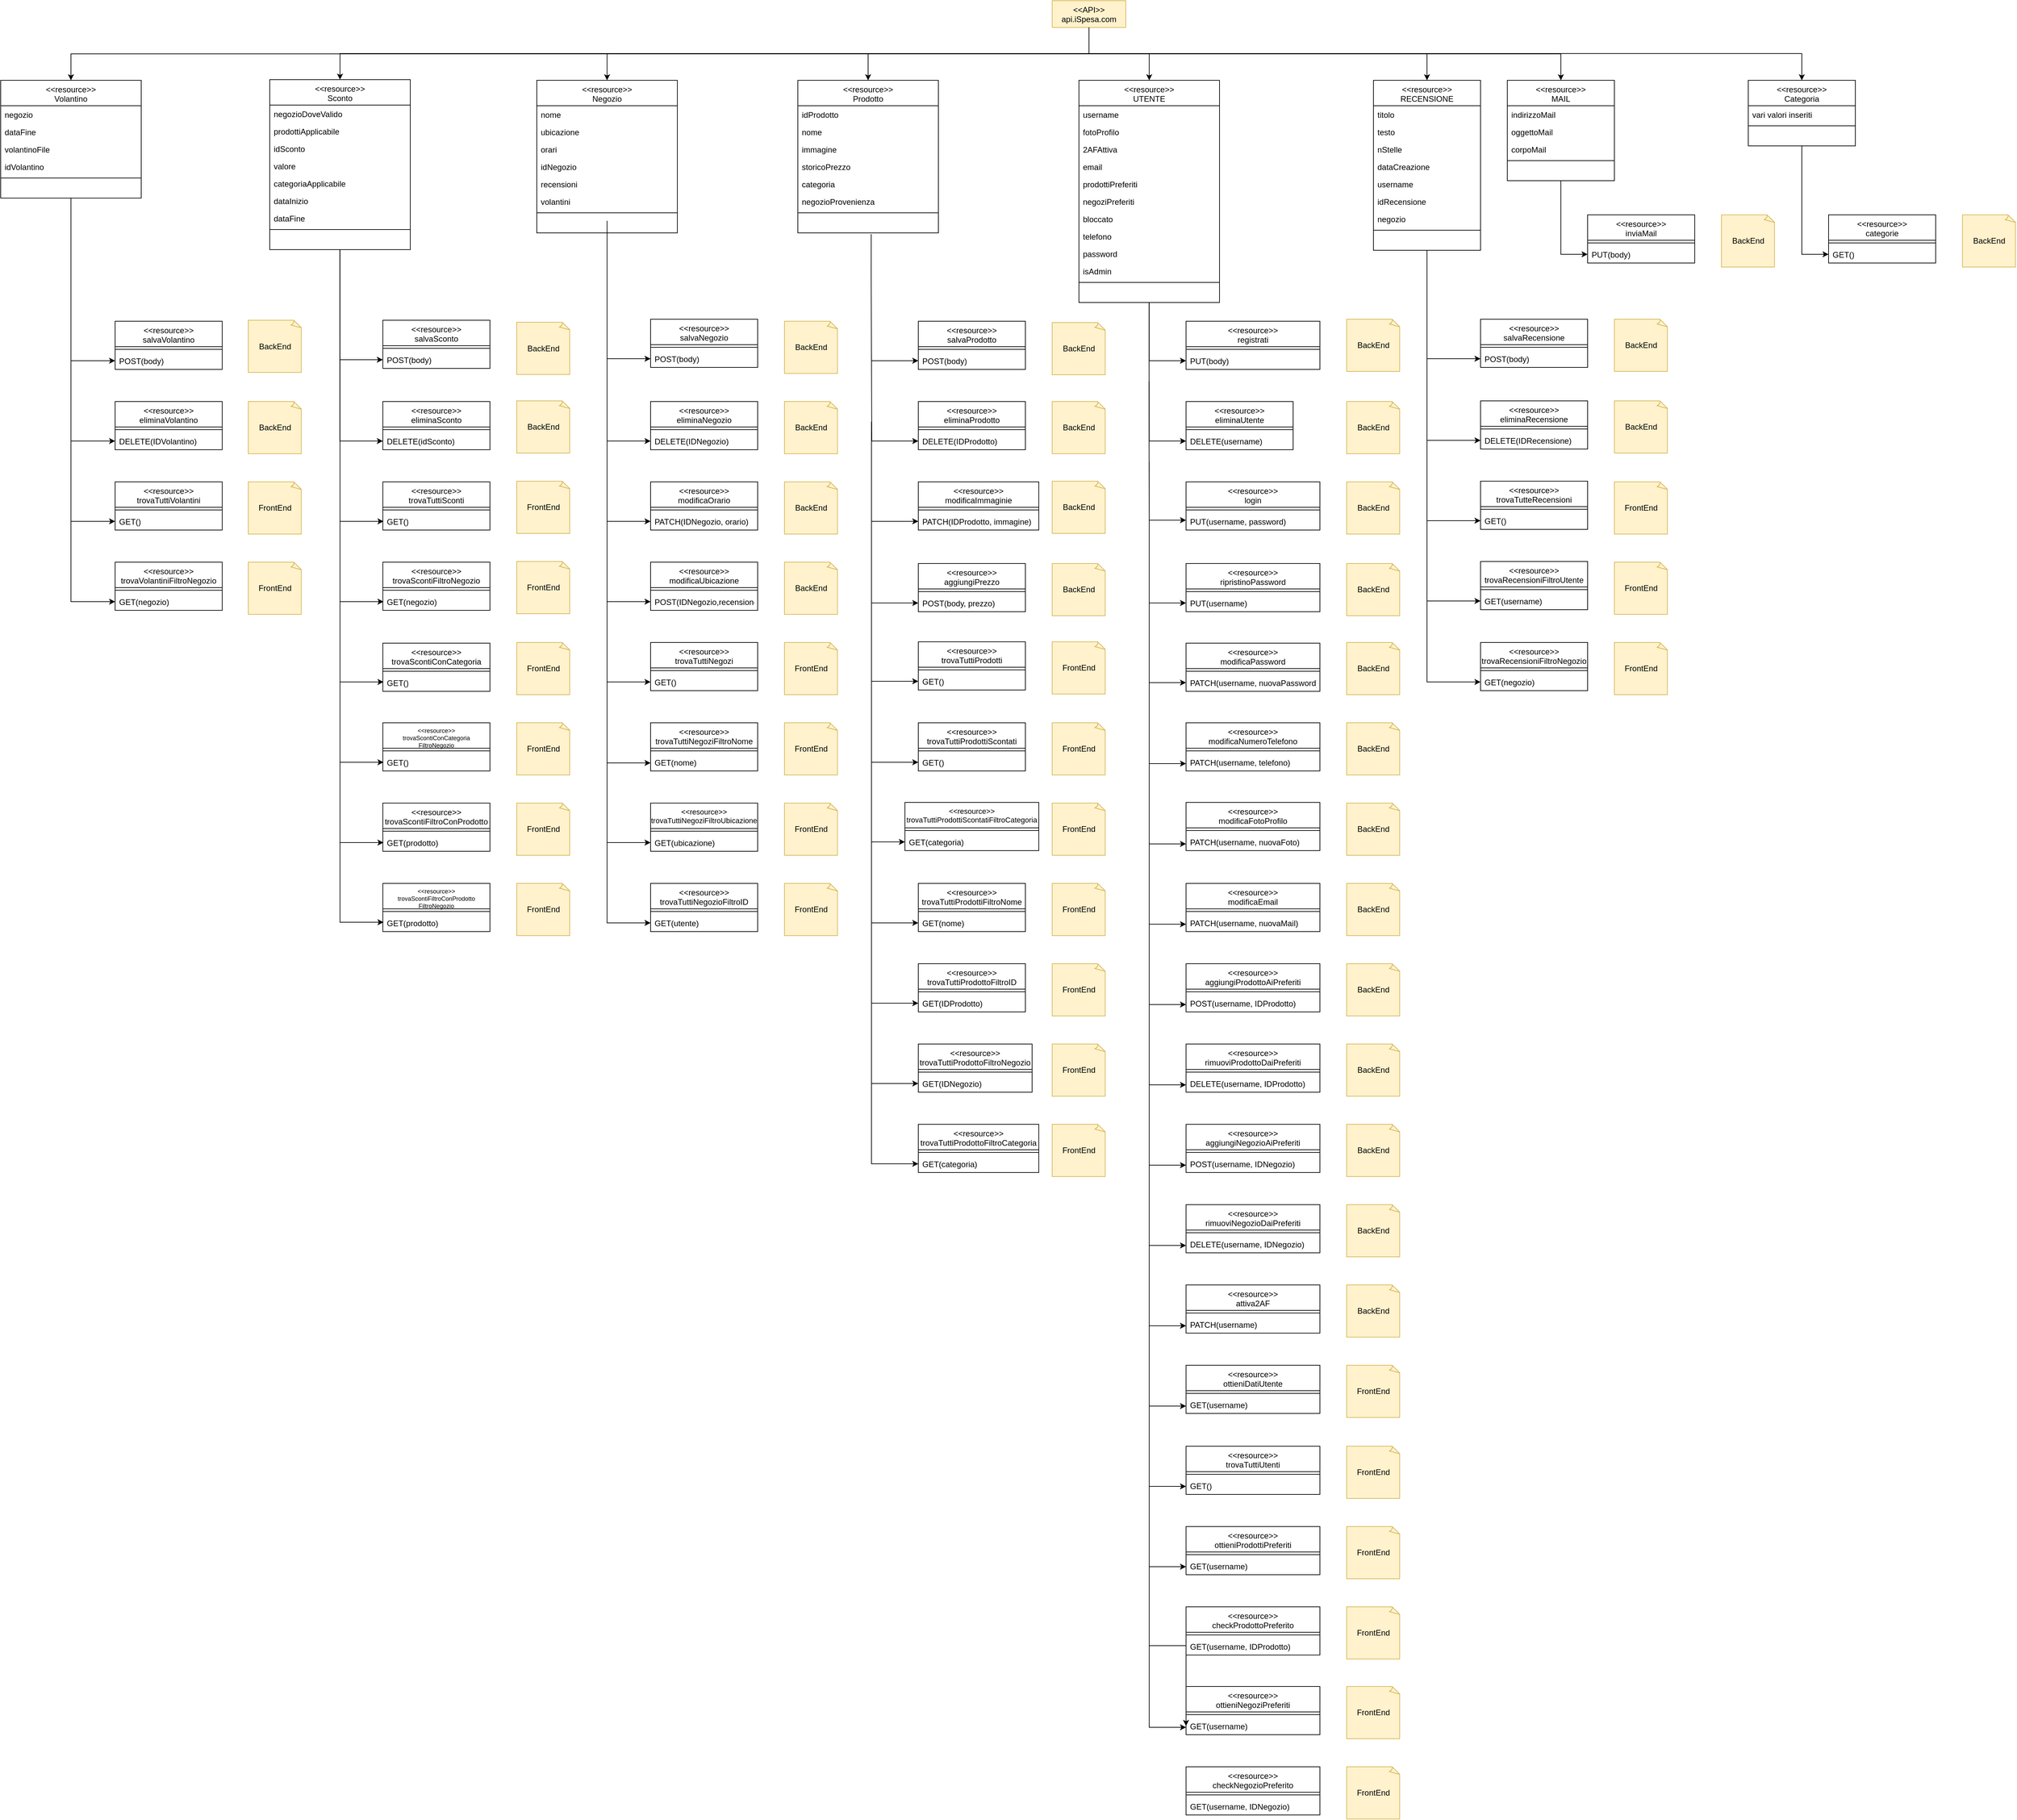 <mxfile version="14.6.13" type="device"><diagram id="_862vTrFSodXhHTDiZU1" name="Pagina-1"><mxGraphModel dx="3124" dy="967" grid="1" gridSize="10" guides="1" tooltips="1" connect="1" arrows="1" fold="1" page="1" pageScale="1" pageWidth="1169" pageHeight="827" math="0" shadow="0"><root><mxCell id="0"/><mxCell id="1" parent="0"/><mxCell id="oDTb1s7yFBB89Jg6fHBy-37" style="edgeStyle=orthogonalEdgeStyle;rounded=0;orthogonalLoop=1;jettySize=auto;html=1;exitX=0.5;exitY=1;exitDx=0;exitDy=0;" parent="1" source="oDTb1s7yFBB89Jg6fHBy-2" target="oDTb1s7yFBB89Jg6fHBy-30" edge="1"><mxGeometry relative="1" as="geometry"/></mxCell><mxCell id="oDTb1s7yFBB89Jg6fHBy-112" style="edgeStyle=orthogonalEdgeStyle;rounded=0;orthogonalLoop=1;jettySize=auto;html=1;exitX=0.5;exitY=1;exitDx=0;exitDy=0;" parent="1" source="oDTb1s7yFBB89Jg6fHBy-2" target="oDTb1s7yFBB89Jg6fHBy-102" edge="1"><mxGeometry relative="1" as="geometry"/></mxCell><mxCell id="oDTb1s7yFBB89Jg6fHBy-240" style="edgeStyle=orthogonalEdgeStyle;rounded=0;orthogonalLoop=1;jettySize=auto;html=1;exitX=0.5;exitY=1;exitDx=0;exitDy=0;" parent="1" source="oDTb1s7yFBB89Jg6fHBy-2" target="oDTb1s7yFBB89Jg6fHBy-228" edge="1"><mxGeometry relative="1" as="geometry"/></mxCell><mxCell id="oDTb1s7yFBB89Jg6fHBy-305" style="edgeStyle=orthogonalEdgeStyle;rounded=0;orthogonalLoop=1;jettySize=auto;html=1;exitX=0.5;exitY=1;exitDx=0;exitDy=0;" parent="1" source="oDTb1s7yFBB89Jg6fHBy-2" target="oDTb1s7yFBB89Jg6fHBy-298" edge="1"><mxGeometry relative="1" as="geometry"/></mxCell><mxCell id="oDTb1s7yFBB89Jg6fHBy-373" style="edgeStyle=orthogonalEdgeStyle;rounded=0;orthogonalLoop=1;jettySize=auto;html=1;exitX=0.5;exitY=1;exitDx=0;exitDy=0;" parent="1" source="oDTb1s7yFBB89Jg6fHBy-2" target="oDTb1s7yFBB89Jg6fHBy-365" edge="1"><mxGeometry relative="1" as="geometry"/></mxCell><mxCell id="oDTb1s7yFBB89Jg6fHBy-440" style="edgeStyle=orthogonalEdgeStyle;rounded=0;orthogonalLoop=1;jettySize=auto;html=1;exitX=0.5;exitY=1;exitDx=0;exitDy=0;entryX=0.5;entryY=0;entryDx=0;entryDy=0;" parent="1" source="oDTb1s7yFBB89Jg6fHBy-2" target="oDTb1s7yFBB89Jg6fHBy-428" edge="1"><mxGeometry relative="1" as="geometry"/></mxCell><mxCell id="oDTb1s7yFBB89Jg6fHBy-2" value="&lt;&lt;API&gt;&gt;&#10;api.iSpesa.com" style="swimlane;fontStyle=0;align=center;verticalAlign=top;childLayout=stackLayout;horizontal=1;startSize=40;horizontalStack=0;resizeParent=1;resizeParentMax=0;resizeLast=0;collapsible=1;marginBottom=0;fillColor=#fff2cc;strokeColor=#d6b656;" parent="1" vertex="1" collapsed="1"><mxGeometry x="480" y="321" width="110" height="40" as="geometry"><mxRectangle x="480" y="321" width="160" height="92" as="alternateBounds"/></mxGeometry></mxCell><mxCell id="oDTb1s7yFBB89Jg6fHBy-3" value=" " style="text;strokeColor=#d6b656;fillColor=#fff2cc;align=left;verticalAlign=top;spacingLeft=4;spacingRight=4;overflow=hidden;rotatable=0;points=[[0,0.5],[1,0.5]];portConstraint=eastwest;" parent="oDTb1s7yFBB89Jg6fHBy-2" vertex="1"><mxGeometry y="40" width="110" height="26" as="geometry"/></mxCell><mxCell id="oDTb1s7yFBB89Jg6fHBy-5" value=" " style="text;strokeColor=#d6b656;fillColor=#fff2cc;align=left;verticalAlign=top;spacingLeft=4;spacingRight=4;overflow=hidden;rotatable=0;points=[[0,0.5],[1,0.5]];portConstraint=eastwest;" parent="oDTb1s7yFBB89Jg6fHBy-2" vertex="1"><mxGeometry y="66" width="110" height="26" as="geometry"/></mxCell><mxCell id="oDTb1s7yFBB89Jg6fHBy-9" value="&lt;&lt;resource&gt;&gt;&#10;MAIL" style="swimlane;fontStyle=0;align=center;verticalAlign=top;childLayout=stackLayout;horizontal=1;startSize=38;horizontalStack=0;resizeParent=1;resizeParentMax=0;resizeLast=0;collapsible=1;marginBottom=0;rounded=0;strokeColor=#000000;" parent="1" vertex="1"><mxGeometry x="1160" y="440" width="160" height="150" as="geometry"/></mxCell><mxCell id="oDTb1s7yFBB89Jg6fHBy-14" value="indirizzoMail" style="text;strokeColor=none;fillColor=none;align=left;verticalAlign=top;spacingLeft=4;spacingRight=4;overflow=hidden;rotatable=0;points=[[0,0.5],[1,0.5]];portConstraint=eastwest;" parent="oDTb1s7yFBB89Jg6fHBy-9" vertex="1"><mxGeometry y="38" width="160" height="26" as="geometry"/></mxCell><mxCell id="oDTb1s7yFBB89Jg6fHBy-27" value="oggettoMail" style="text;strokeColor=none;fillColor=none;align=left;verticalAlign=top;spacingLeft=4;spacingRight=4;overflow=hidden;rotatable=0;points=[[0,0.5],[1,0.5]];portConstraint=eastwest;" parent="oDTb1s7yFBB89Jg6fHBy-9" vertex="1"><mxGeometry y="64" width="160" height="26" as="geometry"/></mxCell><mxCell id="oDTb1s7yFBB89Jg6fHBy-28" value="corpoMail" style="text;strokeColor=none;fillColor=none;align=left;verticalAlign=top;spacingLeft=4;spacingRight=4;overflow=hidden;rotatable=0;points=[[0,0.5],[1,0.5]];portConstraint=eastwest;" parent="oDTb1s7yFBB89Jg6fHBy-9" vertex="1"><mxGeometry y="90" width="160" height="26" as="geometry"/></mxCell><mxCell id="oDTb1s7yFBB89Jg6fHBy-11" value="" style="line;strokeWidth=1;fillColor=none;align=left;verticalAlign=middle;spacingTop=-1;spacingLeft=3;spacingRight=3;rotatable=0;labelPosition=right;points=[];portConstraint=eastwest;" parent="oDTb1s7yFBB89Jg6fHBy-9" vertex="1"><mxGeometry y="116" width="160" height="8" as="geometry"/></mxCell><mxCell id="oDTb1s7yFBB89Jg6fHBy-10" value=" " style="text;strokeColor=none;fillColor=none;align=left;verticalAlign=top;spacingLeft=4;spacingRight=4;overflow=hidden;rotatable=0;points=[[0,0.5],[1,0.5]];portConstraint=eastwest;" parent="oDTb1s7yFBB89Jg6fHBy-9" vertex="1"><mxGeometry y="124" width="160" height="26" as="geometry"/></mxCell><mxCell id="oDTb1s7yFBB89Jg6fHBy-13" style="edgeStyle=orthogonalEdgeStyle;rounded=0;orthogonalLoop=1;jettySize=auto;html=1;exitX=0.5;exitY=1;exitDx=0;exitDy=0;entryX=0.5;entryY=0;entryDx=0;entryDy=0;" parent="1" source="oDTb1s7yFBB89Jg6fHBy-2" target="oDTb1s7yFBB89Jg6fHBy-9" edge="1"><mxGeometry relative="1" as="geometry"/></mxCell><mxCell id="oDTb1s7yFBB89Jg6fHBy-26" value="" style="endArrow=classic;html=1;edgeStyle=orthogonalEdgeStyle;rounded=0;exitX=0.5;exitY=1;exitDx=0;exitDy=0;exitPerimeter=0;" parent="1" source="oDTb1s7yFBB89Jg6fHBy-10" target="oDTb1s7yFBB89Jg6fHBy-57" edge="1"><mxGeometry width="50" height="50" relative="1" as="geometry"><mxPoint x="1430" y="609.5" as="sourcePoint"/><mxPoint x="1540.0" y="720.5" as="targetPoint"/></mxGeometry></mxCell><mxCell id="oDTb1s7yFBB89Jg6fHBy-29" value="BackEnd" style="whiteSpace=wrap;html=1;shape=mxgraph.basic.document;rounded=0;strokeColor=#d6b656;fillColor=#fff2cc;" parent="1" vertex="1"><mxGeometry x="1480" y="641" width="80" height="78" as="geometry"/></mxCell><mxCell id="oDTb1s7yFBB89Jg6fHBy-30" value="&lt;&lt;resource&gt;&gt;&#10;RECENSIONE" style="swimlane;fontStyle=0;align=center;verticalAlign=top;childLayout=stackLayout;horizontal=1;startSize=38;horizontalStack=0;resizeParent=1;resizeParentMax=0;resizeLast=0;collapsible=1;marginBottom=0;rounded=0;strokeColor=#000000;" parent="1" vertex="1"><mxGeometry x="960" y="440" width="160" height="254" as="geometry"/></mxCell><mxCell id="oDTb1s7yFBB89Jg6fHBy-31" value="titolo" style="text;strokeColor=none;fillColor=none;align=left;verticalAlign=top;spacingLeft=4;spacingRight=4;overflow=hidden;rotatable=0;points=[[0,0.5],[1,0.5]];portConstraint=eastwest;" parent="oDTb1s7yFBB89Jg6fHBy-30" vertex="1"><mxGeometry y="38" width="160" height="26" as="geometry"/></mxCell><mxCell id="oDTb1s7yFBB89Jg6fHBy-32" value="testo" style="text;strokeColor=none;fillColor=none;align=left;verticalAlign=top;spacingLeft=4;spacingRight=4;overflow=hidden;rotatable=0;points=[[0,0.5],[1,0.5]];portConstraint=eastwest;" parent="oDTb1s7yFBB89Jg6fHBy-30" vertex="1"><mxGeometry y="64" width="160" height="26" as="geometry"/></mxCell><mxCell id="oDTb1s7yFBB89Jg6fHBy-33" value="nStelle" style="text;strokeColor=none;fillColor=none;align=left;verticalAlign=top;spacingLeft=4;spacingRight=4;overflow=hidden;rotatable=0;points=[[0,0.5],[1,0.5]];portConstraint=eastwest;" parent="oDTb1s7yFBB89Jg6fHBy-30" vertex="1"><mxGeometry y="90" width="160" height="26" as="geometry"/></mxCell><mxCell id="oDTb1s7yFBB89Jg6fHBy-38" value="dataCreazione" style="text;strokeColor=none;fillColor=none;align=left;verticalAlign=top;spacingLeft=4;spacingRight=4;overflow=hidden;rotatable=0;points=[[0,0.5],[1,0.5]];portConstraint=eastwest;" parent="oDTb1s7yFBB89Jg6fHBy-30" vertex="1"><mxGeometry y="116" width="160" height="26" as="geometry"/></mxCell><mxCell id="oDTb1s7yFBB89Jg6fHBy-39" value="username" style="text;strokeColor=none;fillColor=none;align=left;verticalAlign=top;spacingLeft=4;spacingRight=4;overflow=hidden;rotatable=0;points=[[0,0.5],[1,0.5]];portConstraint=eastwest;" parent="oDTb1s7yFBB89Jg6fHBy-30" vertex="1"><mxGeometry y="142" width="160" height="26" as="geometry"/></mxCell><mxCell id="oDTb1s7yFBB89Jg6fHBy-40" value="idRecensione" style="text;strokeColor=none;fillColor=none;align=left;verticalAlign=top;spacingLeft=4;spacingRight=4;overflow=hidden;rotatable=0;points=[[0,0.5],[1,0.5]];portConstraint=eastwest;" parent="oDTb1s7yFBB89Jg6fHBy-30" vertex="1"><mxGeometry y="168" width="160" height="26" as="geometry"/></mxCell><mxCell id="oDTb1s7yFBB89Jg6fHBy-41" value="negozio" style="text;strokeColor=none;fillColor=none;align=left;verticalAlign=top;spacingLeft=4;spacingRight=4;overflow=hidden;rotatable=0;points=[[0,0.5],[1,0.5]];portConstraint=eastwest;" parent="oDTb1s7yFBB89Jg6fHBy-30" vertex="1"><mxGeometry y="194" width="160" height="26" as="geometry"/></mxCell><mxCell id="oDTb1s7yFBB89Jg6fHBy-34" value="" style="line;strokeWidth=1;fillColor=none;align=left;verticalAlign=middle;spacingTop=-1;spacingLeft=3;spacingRight=3;rotatable=0;labelPosition=right;points=[];portConstraint=eastwest;" parent="oDTb1s7yFBB89Jg6fHBy-30" vertex="1"><mxGeometry y="220" width="160" height="8" as="geometry"/></mxCell><mxCell id="oDTb1s7yFBB89Jg6fHBy-35" value=" " style="text;strokeColor=none;fillColor=none;align=left;verticalAlign=top;spacingLeft=4;spacingRight=4;overflow=hidden;rotatable=0;points=[[0,0.5],[1,0.5]];portConstraint=eastwest;" parent="oDTb1s7yFBB89Jg6fHBy-30" vertex="1"><mxGeometry y="228" width="160" height="26" as="geometry"/></mxCell><mxCell id="oDTb1s7yFBB89Jg6fHBy-52" value="&lt;&lt;resource&gt;&gt;&#10;inviaMail" style="swimlane;fontStyle=0;align=center;verticalAlign=top;childLayout=stackLayout;horizontal=1;startSize=38;horizontalStack=0;resizeParent=1;resizeParentMax=0;resizeLast=0;collapsible=1;marginBottom=0;rounded=0;strokeColor=#000000;" parent="1" vertex="1"><mxGeometry x="1280" y="641" width="160" height="72" as="geometry"/></mxCell><mxCell id="oDTb1s7yFBB89Jg6fHBy-56" value="" style="line;strokeWidth=1;fillColor=none;align=left;verticalAlign=middle;spacingTop=-1;spacingLeft=3;spacingRight=3;rotatable=0;labelPosition=right;points=[];portConstraint=eastwest;" parent="oDTb1s7yFBB89Jg6fHBy-52" vertex="1"><mxGeometry y="38" width="160" height="8" as="geometry"/></mxCell><mxCell id="oDTb1s7yFBB89Jg6fHBy-57" value="PUT(body)" style="text;strokeColor=none;fillColor=none;align=left;verticalAlign=top;spacingLeft=4;spacingRight=4;overflow=hidden;rotatable=0;points=[[0,0.5],[1,0.5]];portConstraint=eastwest;" parent="oDTb1s7yFBB89Jg6fHBy-52" vertex="1"><mxGeometry y="46" width="160" height="26" as="geometry"/></mxCell><mxCell id="oDTb1s7yFBB89Jg6fHBy-59" value="&lt;&lt;resource&gt;&gt;&#10;salvaRecensione" style="swimlane;fontStyle=0;align=center;verticalAlign=top;childLayout=stackLayout;horizontal=1;startSize=38;horizontalStack=0;resizeParent=1;resizeParentMax=0;resizeLast=0;collapsible=1;marginBottom=0;rounded=0;strokeColor=#000000;" parent="1" vertex="1"><mxGeometry x="1120" y="797" width="160" height="72" as="geometry"/></mxCell><mxCell id="oDTb1s7yFBB89Jg6fHBy-60" value="" style="line;strokeWidth=1;fillColor=none;align=left;verticalAlign=middle;spacingTop=-1;spacingLeft=3;spacingRight=3;rotatable=0;labelPosition=right;points=[];portConstraint=eastwest;" parent="oDTb1s7yFBB89Jg6fHBy-59" vertex="1"><mxGeometry y="38" width="160" height="8" as="geometry"/></mxCell><mxCell id="oDTb1s7yFBB89Jg6fHBy-61" value="POST(body)" style="text;strokeColor=none;fillColor=none;align=left;verticalAlign=top;spacingLeft=4;spacingRight=4;overflow=hidden;rotatable=0;points=[[0,0.5],[1,0.5]];portConstraint=eastwest;" parent="oDTb1s7yFBB89Jg6fHBy-59" vertex="1"><mxGeometry y="46" width="160" height="26" as="geometry"/></mxCell><mxCell id="oDTb1s7yFBB89Jg6fHBy-62" value="" style="endArrow=classic;html=1;edgeStyle=orthogonalEdgeStyle;rounded=0;exitX=0.5;exitY=1;exitDx=0;exitDy=0;entryX=0;entryY=0.5;entryDx=0;entryDy=0;" parent="1" source="oDTb1s7yFBB89Jg6fHBy-30" target="oDTb1s7yFBB89Jg6fHBy-61" edge="1"><mxGeometry width="50" height="50" relative="1" as="geometry"><mxPoint x="1040" y="734" as="sourcePoint"/><mxPoint x="1080" y="827.004" as="targetPoint"/><Array as="points"><mxPoint x="1040" y="856"/></Array></mxGeometry></mxCell><mxCell id="oDTb1s7yFBB89Jg6fHBy-63" value="&lt;&lt;resource&gt;&gt;&#10;eliminaRecensione" style="swimlane;fontStyle=0;align=center;verticalAlign=top;childLayout=stackLayout;horizontal=1;startSize=38;horizontalStack=0;resizeParent=1;resizeParentMax=0;resizeLast=0;collapsible=1;marginBottom=0;rounded=0;strokeColor=#000000;" parent="1" vertex="1"><mxGeometry x="1120" y="919" width="160" height="72" as="geometry"/></mxCell><mxCell id="oDTb1s7yFBB89Jg6fHBy-64" value="" style="line;strokeWidth=1;fillColor=none;align=left;verticalAlign=middle;spacingTop=-1;spacingLeft=3;spacingRight=3;rotatable=0;labelPosition=right;points=[];portConstraint=eastwest;" parent="oDTb1s7yFBB89Jg6fHBy-63" vertex="1"><mxGeometry y="38" width="160" height="8" as="geometry"/></mxCell><mxCell id="oDTb1s7yFBB89Jg6fHBy-65" value="DELETE(IDRecensione)" style="text;strokeColor=none;fillColor=none;align=left;verticalAlign=top;spacingLeft=4;spacingRight=4;overflow=hidden;rotatable=0;points=[[0,0.5],[1,0.5]];portConstraint=eastwest;" parent="oDTb1s7yFBB89Jg6fHBy-63" vertex="1"><mxGeometry y="46" width="160" height="26" as="geometry"/></mxCell><mxCell id="oDTb1s7yFBB89Jg6fHBy-66" value="" style="endArrow=classic;html=1;edgeStyle=orthogonalEdgeStyle;rounded=0;entryX=0;entryY=0.5;entryDx=0;entryDy=0;" parent="1" target="oDTb1s7yFBB89Jg6fHBy-65" edge="1"><mxGeometry width="50" height="50" relative="1" as="geometry"><mxPoint x="1040" y="810" as="sourcePoint"/><mxPoint x="1090" y="925" as="targetPoint"/><Array as="points"><mxPoint x="1040" y="827"/><mxPoint x="1040" y="929"/></Array></mxGeometry></mxCell><mxCell id="oDTb1s7yFBB89Jg6fHBy-67" value="&lt;&lt;resource&gt;&gt;&#10;trovaRecensioniFiltroUtente" style="swimlane;fontStyle=0;align=center;verticalAlign=top;childLayout=stackLayout;horizontal=1;startSize=38;horizontalStack=0;resizeParent=1;resizeParentMax=0;resizeLast=0;collapsible=1;marginBottom=0;rounded=0;strokeColor=#000000;" parent="1" vertex="1"><mxGeometry x="1120" y="1159" width="160" height="72" as="geometry"/></mxCell><mxCell id="oDTb1s7yFBB89Jg6fHBy-68" value="" style="line;strokeWidth=1;fillColor=none;align=left;verticalAlign=middle;spacingTop=-1;spacingLeft=3;spacingRight=3;rotatable=0;labelPosition=right;points=[];portConstraint=eastwest;" parent="oDTb1s7yFBB89Jg6fHBy-67" vertex="1"><mxGeometry y="38" width="160" height="8" as="geometry"/></mxCell><mxCell id="oDTb1s7yFBB89Jg6fHBy-69" value="GET(username)" style="text;strokeColor=none;fillColor=none;align=left;verticalAlign=top;spacingLeft=4;spacingRight=4;overflow=hidden;rotatable=0;points=[[0,0.5],[1,0.5]];portConstraint=eastwest;" parent="oDTb1s7yFBB89Jg6fHBy-67" vertex="1"><mxGeometry y="46" width="160" height="26" as="geometry"/></mxCell><mxCell id="oDTb1s7yFBB89Jg6fHBy-70" value="&lt;&lt;resource&gt;&gt;&#10;trovaRecensioniFiltroNegozio" style="swimlane;fontStyle=0;align=center;verticalAlign=top;childLayout=stackLayout;horizontal=1;startSize=38;horizontalStack=0;resizeParent=1;resizeParentMax=0;resizeLast=0;collapsible=1;marginBottom=0;rounded=0;strokeColor=#000000;" parent="1" vertex="1"><mxGeometry x="1120" y="1280" width="160" height="72" as="geometry"/></mxCell><mxCell id="oDTb1s7yFBB89Jg6fHBy-71" value="" style="line;strokeWidth=1;fillColor=none;align=left;verticalAlign=middle;spacingTop=-1;spacingLeft=3;spacingRight=3;rotatable=0;labelPosition=right;points=[];portConstraint=eastwest;" parent="oDTb1s7yFBB89Jg6fHBy-70" vertex="1"><mxGeometry y="38" width="160" height="8" as="geometry"/></mxCell><mxCell id="oDTb1s7yFBB89Jg6fHBy-72" value="GET(negozio)" style="text;strokeColor=none;fillColor=none;align=left;verticalAlign=top;spacingLeft=4;spacingRight=4;overflow=hidden;rotatable=0;points=[[0,0.5],[1,0.5]];portConstraint=eastwest;" parent="oDTb1s7yFBB89Jg6fHBy-70" vertex="1"><mxGeometry y="46" width="160" height="26" as="geometry"/></mxCell><mxCell id="oDTb1s7yFBB89Jg6fHBy-73" value="&lt;&lt;resource&gt;&gt;&#10;trovaTutteRecensioni" style="swimlane;fontStyle=0;align=center;verticalAlign=top;childLayout=stackLayout;horizontal=1;startSize=38;horizontalStack=0;resizeParent=1;resizeParentMax=0;resizeLast=0;collapsible=1;marginBottom=0;rounded=0;strokeColor=#000000;" parent="1" vertex="1"><mxGeometry x="1120" y="1039" width="160" height="72" as="geometry"/></mxCell><mxCell id="oDTb1s7yFBB89Jg6fHBy-74" value="" style="line;strokeWidth=1;fillColor=none;align=left;verticalAlign=middle;spacingTop=-1;spacingLeft=3;spacingRight=3;rotatable=0;labelPosition=right;points=[];portConstraint=eastwest;" parent="oDTb1s7yFBB89Jg6fHBy-73" vertex="1"><mxGeometry y="38" width="160" height="8" as="geometry"/></mxCell><mxCell id="oDTb1s7yFBB89Jg6fHBy-75" value="GET()" style="text;strokeColor=none;fillColor=none;align=left;verticalAlign=top;spacingLeft=4;spacingRight=4;overflow=hidden;rotatable=0;points=[[0,0.5],[1,0.5]];portConstraint=eastwest;" parent="oDTb1s7yFBB89Jg6fHBy-73" vertex="1"><mxGeometry y="46" width="160" height="26" as="geometry"/></mxCell><mxCell id="oDTb1s7yFBB89Jg6fHBy-79" value="BackEnd" style="whiteSpace=wrap;html=1;shape=mxgraph.basic.document;rounded=0;strokeColor=#d6b656;fillColor=#fff2cc;" parent="1" vertex="1"><mxGeometry x="1320" y="797" width="80" height="78" as="geometry"/></mxCell><mxCell id="oDTb1s7yFBB89Jg6fHBy-82" value="FrontEnd" style="whiteSpace=wrap;html=1;shape=mxgraph.basic.document;rounded=0;strokeColor=#d6b656;fillColor=#fff2cc;" parent="1" vertex="1"><mxGeometry x="1320" y="1040" width="80" height="78" as="geometry"/></mxCell><mxCell id="oDTb1s7yFBB89Jg6fHBy-83" value="FrontEnd" style="whiteSpace=wrap;html=1;shape=mxgraph.basic.document;rounded=0;strokeColor=#d6b656;fillColor=#fff2cc;" parent="1" vertex="1"><mxGeometry x="1320" y="1160" width="80" height="78" as="geometry"/></mxCell><mxCell id="oDTb1s7yFBB89Jg6fHBy-84" value="FrontEnd" style="whiteSpace=wrap;html=1;shape=mxgraph.basic.document;rounded=0;strokeColor=#d6b656;fillColor=#fff2cc;" parent="1" vertex="1"><mxGeometry x="1320" y="1280" width="80" height="78" as="geometry"/></mxCell><mxCell id="oDTb1s7yFBB89Jg6fHBy-100" value="BackEnd" style="whiteSpace=wrap;html=1;shape=mxgraph.basic.document;rounded=0;strokeColor=#d6b656;fillColor=#fff2cc;" parent="1" vertex="1"><mxGeometry x="1320" y="919" width="80" height="78" as="geometry"/></mxCell><mxCell id="oDTb1s7yFBB89Jg6fHBy-127" style="edgeStyle=orthogonalEdgeStyle;rounded=0;orthogonalLoop=1;jettySize=auto;html=1;exitX=0.5;exitY=1;exitDx=0;exitDy=0;entryX=0;entryY=0.5;entryDx=0;entryDy=0;" parent="1" source="oDTb1s7yFBB89Jg6fHBy-102" target="T9Zb_5xZ1w0fcIeMP3i6-50" edge="1"><mxGeometry relative="1" as="geometry"><mxPoint x="680" y="859" as="targetPoint"/></mxGeometry></mxCell><mxCell id="oDTb1s7yFBB89Jg6fHBy-102" value="&lt;&lt;resource&gt;&gt;&#10;UTENTE" style="swimlane;fontStyle=0;align=center;verticalAlign=top;childLayout=stackLayout;horizontal=1;startSize=38;horizontalStack=0;resizeParent=1;resizeParentMax=0;resizeLast=0;collapsible=1;marginBottom=0;rounded=0;strokeColor=#000000;" parent="1" vertex="1"><mxGeometry x="520" y="440" width="210" height="332" as="geometry"><mxRectangle x="576" y="462" width="110" height="38" as="alternateBounds"/></mxGeometry></mxCell><mxCell id="oDTb1s7yFBB89Jg6fHBy-113" value="username" style="text;align=left;verticalAlign=top;spacingLeft=4;spacingRight=4;overflow=hidden;rotatable=0;points=[[0,0.5],[1,0.5]];portConstraint=eastwest;" parent="oDTb1s7yFBB89Jg6fHBy-102" vertex="1"><mxGeometry y="38" width="210" height="26" as="geometry"/></mxCell><mxCell id="oDTb1s7yFBB89Jg6fHBy-114" value="fotoProfilo" style="text;align=left;verticalAlign=top;spacingLeft=4;spacingRight=4;overflow=hidden;rotatable=0;points=[[0,0.5],[1,0.5]];portConstraint=eastwest;" parent="oDTb1s7yFBB89Jg6fHBy-102" vertex="1"><mxGeometry y="64" width="210" height="26" as="geometry"/></mxCell><mxCell id="oDTb1s7yFBB89Jg6fHBy-115" value="2AFAttiva" style="text;align=left;verticalAlign=top;spacingLeft=4;spacingRight=4;overflow=hidden;rotatable=0;points=[[0,0.5],[1,0.5]];portConstraint=eastwest;" parent="oDTb1s7yFBB89Jg6fHBy-102" vertex="1"><mxGeometry y="90" width="210" height="26" as="geometry"/></mxCell><mxCell id="oDTb1s7yFBB89Jg6fHBy-116" value="email" style="text;align=left;verticalAlign=top;spacingLeft=4;spacingRight=4;overflow=hidden;rotatable=0;points=[[0,0.5],[1,0.5]];portConstraint=eastwest;" parent="oDTb1s7yFBB89Jg6fHBy-102" vertex="1"><mxGeometry y="116" width="210" height="26" as="geometry"/></mxCell><mxCell id="oDTb1s7yFBB89Jg6fHBy-119" value="prodottiPreferiti" style="text;align=left;verticalAlign=top;spacingLeft=4;spacingRight=4;overflow=hidden;rotatable=0;points=[[0,0.5],[1,0.5]];portConstraint=eastwest;" parent="oDTb1s7yFBB89Jg6fHBy-102" vertex="1"><mxGeometry y="142" width="210" height="26" as="geometry"/></mxCell><mxCell id="oDTb1s7yFBB89Jg6fHBy-120" value="negoziPreferiti" style="text;align=left;verticalAlign=top;spacingLeft=4;spacingRight=4;overflow=hidden;rotatable=0;points=[[0,0.5],[1,0.5]];portConstraint=eastwest;" parent="oDTb1s7yFBB89Jg6fHBy-102" vertex="1"><mxGeometry y="168" width="210" height="26" as="geometry"/></mxCell><mxCell id="oDTb1s7yFBB89Jg6fHBy-118" value="bloccato" style="text;align=left;verticalAlign=top;spacingLeft=4;spacingRight=4;overflow=hidden;rotatable=0;points=[[0,0.5],[1,0.5]];portConstraint=eastwest;" parent="oDTb1s7yFBB89Jg6fHBy-102" vertex="1"><mxGeometry y="194" width="210" height="26" as="geometry"/></mxCell><mxCell id="Ss8l-gxClGNt_UzmiCBU-7" value="telefono" style="text;align=left;verticalAlign=top;spacingLeft=4;spacingRight=4;overflow=hidden;rotatable=0;points=[[0,0.5],[1,0.5]];portConstraint=eastwest;" parent="oDTb1s7yFBB89Jg6fHBy-102" vertex="1"><mxGeometry y="220" width="210" height="26" as="geometry"/></mxCell><mxCell id="T9Zb_5xZ1w0fcIeMP3i6-1" value="password" style="text;align=left;verticalAlign=top;spacingLeft=4;spacingRight=4;overflow=hidden;rotatable=0;points=[[0,0.5],[1,0.5]];portConstraint=eastwest;" parent="oDTb1s7yFBB89Jg6fHBy-102" vertex="1"><mxGeometry y="246" width="210" height="26" as="geometry"/></mxCell><mxCell id="oDTb1s7yFBB89Jg6fHBy-117" value="isAdmin" style="text;align=left;verticalAlign=top;spacingLeft=4;spacingRight=4;overflow=hidden;rotatable=0;points=[[0,0.5],[1,0.5]];portConstraint=eastwest;" parent="oDTb1s7yFBB89Jg6fHBy-102" vertex="1"><mxGeometry y="272" width="210" height="26" as="geometry"/></mxCell><mxCell id="oDTb1s7yFBB89Jg6fHBy-110" value="" style="line;strokeWidth=1;fillColor=none;align=left;verticalAlign=middle;spacingTop=-1;spacingLeft=3;spacingRight=3;rotatable=0;labelPosition=right;points=[];portConstraint=eastwest;" parent="oDTb1s7yFBB89Jg6fHBy-102" vertex="1"><mxGeometry y="298" width="210" height="8" as="geometry"/></mxCell><mxCell id="oDTb1s7yFBB89Jg6fHBy-111" value=" " style="text;strokeColor=none;fillColor=none;align=left;verticalAlign=top;spacingLeft=4;spacingRight=4;overflow=hidden;rotatable=0;points=[[0,0.5],[1,0.5]];portConstraint=eastwest;" parent="oDTb1s7yFBB89Jg6fHBy-102" vertex="1"><mxGeometry y="306" width="210" height="26" as="geometry"/></mxCell><mxCell id="oDTb1s7yFBB89Jg6fHBy-128" value="BackEnd" style="whiteSpace=wrap;html=1;shape=mxgraph.basic.document;rounded=0;strokeColor=#d6b656;fillColor=#fff2cc;" parent="1" vertex="1"><mxGeometry x="920" y="797" width="80" height="78" as="geometry"/></mxCell><mxCell id="oDTb1s7yFBB89Jg6fHBy-129" value="&lt;&lt;resource&gt;&gt;&#10;eliminaUtente" style="swimlane;fontStyle=0;align=center;verticalAlign=top;childLayout=stackLayout;horizontal=1;startSize=38;horizontalStack=0;resizeParent=1;resizeParentMax=0;resizeLast=0;collapsible=1;marginBottom=0;rounded=0;strokeColor=#000000;" parent="1" vertex="1"><mxGeometry x="680" y="920" width="160" height="72" as="geometry"/></mxCell><mxCell id="oDTb1s7yFBB89Jg6fHBy-130" value="" style="line;strokeWidth=1;fillColor=none;align=left;verticalAlign=middle;spacingTop=-1;spacingLeft=3;spacingRight=3;rotatable=0;labelPosition=right;points=[];portConstraint=eastwest;" parent="oDTb1s7yFBB89Jg6fHBy-129" vertex="1"><mxGeometry y="38" width="160" height="8" as="geometry"/></mxCell><mxCell id="oDTb1s7yFBB89Jg6fHBy-131" value="DELETE(username)" style="text;strokeColor=none;fillColor=none;align=left;verticalAlign=top;spacingLeft=4;spacingRight=4;overflow=hidden;rotatable=0;points=[[0,0.5],[1,0.5]];portConstraint=eastwest;" parent="oDTb1s7yFBB89Jg6fHBy-129" vertex="1"><mxGeometry y="46" width="160" height="26" as="geometry"/></mxCell><mxCell id="oDTb1s7yFBB89Jg6fHBy-132" value="BackEnd" style="whiteSpace=wrap;html=1;shape=mxgraph.basic.document;rounded=0;strokeColor=#d6b656;fillColor=#fff2cc;" parent="1" vertex="1"><mxGeometry x="920" y="920" width="80" height="78" as="geometry"/></mxCell><mxCell id="oDTb1s7yFBB89Jg6fHBy-133" value="&lt;&lt;resource&gt;&gt;&#10;login" style="swimlane;fontStyle=0;align=center;verticalAlign=top;childLayout=stackLayout;horizontal=1;startSize=38;horizontalStack=0;resizeParent=1;resizeParentMax=0;resizeLast=0;collapsible=1;marginBottom=0;rounded=0;strokeColor=#000000;" parent="1" vertex="1"><mxGeometry x="680" y="1040" width="200" height="72" as="geometry"/></mxCell><mxCell id="oDTb1s7yFBB89Jg6fHBy-134" value="" style="line;strokeWidth=1;fillColor=none;align=left;verticalAlign=middle;spacingTop=-1;spacingLeft=3;spacingRight=3;rotatable=0;labelPosition=right;points=[];portConstraint=eastwest;" parent="oDTb1s7yFBB89Jg6fHBy-133" vertex="1"><mxGeometry y="38" width="200" height="8" as="geometry"/></mxCell><mxCell id="oDTb1s7yFBB89Jg6fHBy-135" value="PUT(username, password)" style="text;strokeColor=none;fillColor=none;align=left;verticalAlign=top;spacingLeft=4;spacingRight=4;overflow=hidden;rotatable=0;points=[[0,0.5],[1,0.5]];portConstraint=eastwest;" parent="oDTb1s7yFBB89Jg6fHBy-133" vertex="1"><mxGeometry y="46" width="200" height="26" as="geometry"/></mxCell><mxCell id="oDTb1s7yFBB89Jg6fHBy-138" value="BackEnd" style="whiteSpace=wrap;html=1;shape=mxgraph.basic.document;rounded=0;strokeColor=#d6b656;fillColor=#fff2cc;" parent="1" vertex="1"><mxGeometry x="920" y="1040" width="80" height="78" as="geometry"/></mxCell><mxCell id="oDTb1s7yFBB89Jg6fHBy-139" value="&lt;&lt;resource&gt;&gt;&#10;ripristinoPassword" style="swimlane;fontStyle=0;align=center;verticalAlign=top;childLayout=stackLayout;horizontal=1;startSize=38;horizontalStack=0;resizeParent=1;resizeParentMax=0;resizeLast=0;collapsible=1;marginBottom=0;rounded=0;strokeColor=#000000;" parent="1" vertex="1"><mxGeometry x="680" y="1162" width="200" height="72" as="geometry"/></mxCell><mxCell id="oDTb1s7yFBB89Jg6fHBy-140" value="" style="line;strokeWidth=1;fillColor=none;align=left;verticalAlign=middle;spacingTop=-1;spacingLeft=3;spacingRight=3;rotatable=0;labelPosition=right;points=[];portConstraint=eastwest;" parent="oDTb1s7yFBB89Jg6fHBy-139" vertex="1"><mxGeometry y="38" width="200" height="8" as="geometry"/></mxCell><mxCell id="oDTb1s7yFBB89Jg6fHBy-141" value="PUT(username)" style="text;strokeColor=none;fillColor=none;align=left;verticalAlign=top;spacingLeft=4;spacingRight=4;overflow=hidden;rotatable=0;points=[[0,0.5],[1,0.5]];portConstraint=eastwest;" parent="oDTb1s7yFBB89Jg6fHBy-139" vertex="1"><mxGeometry y="46" width="200" height="26" as="geometry"/></mxCell><mxCell id="oDTb1s7yFBB89Jg6fHBy-142" value="FrontEnd" style="whiteSpace=wrap;html=1;shape=mxgraph.basic.document;rounded=0;strokeColor=#d6b656;fillColor=#fff2cc;" parent="1" vertex="1"><mxGeometry x="920" y="2840" width="80" height="78" as="geometry"/></mxCell><mxCell id="oDTb1s7yFBB89Jg6fHBy-146" value="BackEnd" style="whiteSpace=wrap;html=1;shape=mxgraph.basic.document;rounded=0;strokeColor=#d6b656;fillColor=#fff2cc;" parent="1" vertex="1"><mxGeometry x="920" y="1162" width="80" height="78" as="geometry"/></mxCell><mxCell id="oDTb1s7yFBB89Jg6fHBy-150" value="BackEnd" style="whiteSpace=wrap;html=1;shape=mxgraph.basic.document;rounded=0;strokeColor=#d6b656;fillColor=#fff2cc;" parent="1" vertex="1"><mxGeometry x="920" y="1280" width="80" height="78" as="geometry"/></mxCell><mxCell id="oDTb1s7yFBB89Jg6fHBy-154" value="BackEnd" style="whiteSpace=wrap;html=1;shape=mxgraph.basic.document;rounded=0;strokeColor=#d6b656;fillColor=#fff2cc;" parent="1" vertex="1"><mxGeometry x="920" y="1400" width="80" height="78" as="geometry"/></mxCell><mxCell id="oDTb1s7yFBB89Jg6fHBy-155" value="&lt;&lt;resource&gt;&gt;&#10;modificaPassword" style="swimlane;fontStyle=0;align=center;verticalAlign=top;childLayout=stackLayout;horizontal=1;startSize=38;horizontalStack=0;resizeParent=1;resizeParentMax=0;resizeLast=0;collapsible=1;marginBottom=0;rounded=0;strokeColor=#000000;" parent="1" vertex="1"><mxGeometry x="680" y="1281" width="200" height="72" as="geometry"/></mxCell><mxCell id="oDTb1s7yFBB89Jg6fHBy-156" value="" style="line;strokeWidth=1;fillColor=none;align=left;verticalAlign=middle;spacingTop=-1;spacingLeft=3;spacingRight=3;rotatable=0;labelPosition=right;points=[];portConstraint=eastwest;" parent="oDTb1s7yFBB89Jg6fHBy-155" vertex="1"><mxGeometry y="38" width="200" height="8" as="geometry"/></mxCell><mxCell id="oDTb1s7yFBB89Jg6fHBy-157" value="PATCH(username, nuovaPassword)" style="text;strokeColor=none;fillColor=none;align=left;verticalAlign=top;spacingLeft=4;spacingRight=4;overflow=hidden;rotatable=0;points=[[0,0.5],[1,0.5]];portConstraint=eastwest;" parent="oDTb1s7yFBB89Jg6fHBy-155" vertex="1"><mxGeometry y="46" width="200" height="26" as="geometry"/></mxCell><mxCell id="oDTb1s7yFBB89Jg6fHBy-158" value="BackEnd" style="whiteSpace=wrap;html=1;shape=mxgraph.basic.document;rounded=0;strokeColor=#d6b656;fillColor=#fff2cc;" parent="1" vertex="1"><mxGeometry x="920" y="1520" width="80" height="78" as="geometry"/></mxCell><mxCell id="oDTb1s7yFBB89Jg6fHBy-159" value="&lt;&lt;resource&gt;&gt;&#10;modificaNumeroTelefono" style="swimlane;fontStyle=0;align=center;verticalAlign=top;childLayout=stackLayout;horizontal=1;startSize=38;horizontalStack=0;resizeParent=1;resizeParentMax=0;resizeLast=0;collapsible=1;marginBottom=0;rounded=0;strokeColor=#000000;" parent="1" vertex="1"><mxGeometry x="680" y="1400" width="200" height="72" as="geometry"/></mxCell><mxCell id="oDTb1s7yFBB89Jg6fHBy-160" value="" style="line;strokeWidth=1;fillColor=none;align=left;verticalAlign=middle;spacingTop=-1;spacingLeft=3;spacingRight=3;rotatable=0;labelPosition=right;points=[];portConstraint=eastwest;" parent="oDTb1s7yFBB89Jg6fHBy-159" vertex="1"><mxGeometry y="38" width="200" height="8" as="geometry"/></mxCell><mxCell id="oDTb1s7yFBB89Jg6fHBy-161" value="PATCH(username, telefono)" style="text;strokeColor=none;fillColor=none;align=left;verticalAlign=top;spacingLeft=4;spacingRight=4;overflow=hidden;rotatable=0;points=[[0,0.5],[1,0.5]];portConstraint=eastwest;" parent="oDTb1s7yFBB89Jg6fHBy-159" vertex="1"><mxGeometry y="46" width="200" height="26" as="geometry"/></mxCell><mxCell id="oDTb1s7yFBB89Jg6fHBy-162" value="BackEnd" style="whiteSpace=wrap;html=1;shape=mxgraph.basic.document;rounded=0;strokeColor=#d6b656;fillColor=#fff2cc;" parent="1" vertex="1"><mxGeometry x="920" y="1640" width="80" height="78" as="geometry"/></mxCell><mxCell id="oDTb1s7yFBB89Jg6fHBy-163" value="&lt;&lt;resource&gt;&gt;&#10;modificaFotoProfilo" style="swimlane;fontStyle=0;align=center;verticalAlign=top;childLayout=stackLayout;horizontal=1;startSize=38;horizontalStack=0;resizeParent=1;resizeParentMax=0;resizeLast=0;collapsible=1;marginBottom=0;rounded=0;strokeColor=#000000;" parent="1" vertex="1"><mxGeometry x="680" y="1519" width="200" height="72" as="geometry"/></mxCell><mxCell id="oDTb1s7yFBB89Jg6fHBy-164" value="" style="line;strokeWidth=1;fillColor=none;align=left;verticalAlign=middle;spacingTop=-1;spacingLeft=3;spacingRight=3;rotatable=0;labelPosition=right;points=[];portConstraint=eastwest;" parent="oDTb1s7yFBB89Jg6fHBy-163" vertex="1"><mxGeometry y="38" width="200" height="8" as="geometry"/></mxCell><mxCell id="oDTb1s7yFBB89Jg6fHBy-165" value="PATCH(username, nuovaFoto)" style="text;strokeColor=none;fillColor=none;align=left;verticalAlign=top;spacingLeft=4;spacingRight=4;overflow=hidden;rotatable=0;points=[[0,0.5],[1,0.5]];portConstraint=eastwest;" parent="oDTb1s7yFBB89Jg6fHBy-163" vertex="1"><mxGeometry y="46" width="200" height="26" as="geometry"/></mxCell><mxCell id="oDTb1s7yFBB89Jg6fHBy-166" value="BackEnd" style="whiteSpace=wrap;html=1;shape=mxgraph.basic.document;rounded=0;strokeColor=#d6b656;fillColor=#fff2cc;" parent="1" vertex="1"><mxGeometry x="920" y="1760" width="80" height="78" as="geometry"/></mxCell><mxCell id="oDTb1s7yFBB89Jg6fHBy-167" value="&lt;&lt;resource&gt;&gt;&#10;ottieniDatiUtente" style="swimlane;fontStyle=0;align=center;verticalAlign=top;childLayout=stackLayout;horizontal=1;startSize=38;horizontalStack=0;resizeParent=1;resizeParentMax=0;resizeLast=0;collapsible=1;marginBottom=0;rounded=0;strokeColor=#000000;" parent="1" vertex="1"><mxGeometry x="680" y="2360" width="200" height="72" as="geometry"/></mxCell><mxCell id="oDTb1s7yFBB89Jg6fHBy-168" value="" style="line;strokeWidth=1;fillColor=none;align=left;verticalAlign=middle;spacingTop=-1;spacingLeft=3;spacingRight=3;rotatable=0;labelPosition=right;points=[];portConstraint=eastwest;" parent="oDTb1s7yFBB89Jg6fHBy-167" vertex="1"><mxGeometry y="38" width="200" height="8" as="geometry"/></mxCell><mxCell id="oDTb1s7yFBB89Jg6fHBy-169" value="GET(username)" style="text;strokeColor=none;fillColor=none;align=left;verticalAlign=top;spacingLeft=4;spacingRight=4;overflow=hidden;rotatable=0;points=[[0,0.5],[1,0.5]];portConstraint=eastwest;" parent="oDTb1s7yFBB89Jg6fHBy-167" vertex="1"><mxGeometry y="46" width="200" height="26" as="geometry"/></mxCell><mxCell id="oDTb1s7yFBB89Jg6fHBy-170" value="FrontEnd" style="whiteSpace=wrap;html=1;shape=mxgraph.basic.document;rounded=0;strokeColor=#d6b656;fillColor=#fff2cc;" parent="1" vertex="1"><mxGeometry x="920" y="2481" width="80" height="78" as="geometry"/></mxCell><mxCell id="oDTb1s7yFBB89Jg6fHBy-171" value="&lt;&lt;resource&gt;&gt;&#10;trovaTuttiUtenti" style="swimlane;fontStyle=0;align=center;verticalAlign=top;childLayout=stackLayout;horizontal=1;startSize=38;horizontalStack=0;resizeParent=1;resizeParentMax=0;resizeLast=0;collapsible=1;marginBottom=0;rounded=0;strokeColor=#000000;" parent="1" vertex="1"><mxGeometry x="680" y="2481" width="200" height="72" as="geometry"/></mxCell><mxCell id="oDTb1s7yFBB89Jg6fHBy-172" value="" style="line;strokeWidth=1;fillColor=none;align=left;verticalAlign=middle;spacingTop=-1;spacingLeft=3;spacingRight=3;rotatable=0;labelPosition=right;points=[];portConstraint=eastwest;" parent="oDTb1s7yFBB89Jg6fHBy-171" vertex="1"><mxGeometry y="38" width="200" height="8" as="geometry"/></mxCell><mxCell id="oDTb1s7yFBB89Jg6fHBy-173" value="GET()" style="text;strokeColor=none;fillColor=none;align=left;verticalAlign=top;spacingLeft=4;spacingRight=4;overflow=hidden;rotatable=0;points=[[0,0.5],[1,0.5]];portConstraint=eastwest;" parent="oDTb1s7yFBB89Jg6fHBy-171" vertex="1"><mxGeometry y="46" width="200" height="26" as="geometry"/></mxCell><mxCell id="oDTb1s7yFBB89Jg6fHBy-174" value="FrontEnd" style="whiteSpace=wrap;html=1;shape=mxgraph.basic.document;rounded=0;strokeColor=#d6b656;fillColor=#fff2cc;" parent="1" vertex="1"><mxGeometry x="920" y="2601" width="80" height="78" as="geometry"/></mxCell><mxCell id="oDTb1s7yFBB89Jg6fHBy-178" value="FrontEnd" style="whiteSpace=wrap;html=1;shape=mxgraph.basic.document;rounded=0;strokeColor=#d6b656;fillColor=#fff2cc;" parent="1" vertex="1"><mxGeometry x="920" y="2721" width="80" height="78" as="geometry"/></mxCell><mxCell id="oDTb1s7yFBB89Jg6fHBy-183" value="&lt;&lt;resource&gt;&gt;&#10;aggiungiProdottoAiPreferiti" style="swimlane;fontStyle=0;align=center;verticalAlign=top;childLayout=stackLayout;horizontal=1;startSize=38;horizontalStack=0;resizeParent=1;resizeParentMax=0;resizeLast=0;collapsible=1;marginBottom=0;rounded=0;strokeColor=#000000;" parent="1" vertex="1"><mxGeometry x="680" y="1760" width="200" height="72" as="geometry"/></mxCell><mxCell id="oDTb1s7yFBB89Jg6fHBy-184" value="" style="line;strokeWidth=1;fillColor=none;align=left;verticalAlign=middle;spacingTop=-1;spacingLeft=3;spacingRight=3;rotatable=0;labelPosition=right;points=[];portConstraint=eastwest;" parent="oDTb1s7yFBB89Jg6fHBy-183" vertex="1"><mxGeometry y="38" width="200" height="8" as="geometry"/></mxCell><mxCell id="oDTb1s7yFBB89Jg6fHBy-185" value="POST(username, IDProdotto)" style="text;strokeColor=none;fillColor=none;align=left;verticalAlign=top;spacingLeft=4;spacingRight=4;overflow=hidden;rotatable=0;points=[[0,0.5],[1,0.5]];portConstraint=eastwest;" parent="oDTb1s7yFBB89Jg6fHBy-183" vertex="1"><mxGeometry y="46" width="200" height="26" as="geometry"/></mxCell><mxCell id="oDTb1s7yFBB89Jg6fHBy-186" value="BackEnd" style="whiteSpace=wrap;html=1;shape=mxgraph.basic.document;rounded=0;strokeColor=#d6b656;fillColor=#fff2cc;" parent="1" vertex="1"><mxGeometry x="920" y="1880" width="80" height="78" as="geometry"/></mxCell><mxCell id="oDTb1s7yFBB89Jg6fHBy-187" value="&lt;&lt;resource&gt;&gt;&#10;rimuoviProdottoDaiPreferiti" style="swimlane;fontStyle=0;align=center;verticalAlign=top;childLayout=stackLayout;horizontal=1;startSize=38;horizontalStack=0;resizeParent=1;resizeParentMax=0;resizeLast=0;collapsible=1;marginBottom=0;rounded=0;strokeColor=#000000;" parent="1" vertex="1"><mxGeometry x="680" y="1880" width="200" height="72" as="geometry"/></mxCell><mxCell id="oDTb1s7yFBB89Jg6fHBy-188" value="" style="line;strokeWidth=1;fillColor=none;align=left;verticalAlign=middle;spacingTop=-1;spacingLeft=3;spacingRight=3;rotatable=0;labelPosition=right;points=[];portConstraint=eastwest;" parent="oDTb1s7yFBB89Jg6fHBy-187" vertex="1"><mxGeometry y="38" width="200" height="8" as="geometry"/></mxCell><mxCell id="oDTb1s7yFBB89Jg6fHBy-189" value="DELETE(username, IDProdotto)" style="text;strokeColor=none;fillColor=none;align=left;verticalAlign=top;spacingLeft=4;spacingRight=4;overflow=hidden;rotatable=0;points=[[0,0.5],[1,0.5]];portConstraint=eastwest;" parent="oDTb1s7yFBB89Jg6fHBy-187" vertex="1"><mxGeometry y="46" width="200" height="26" as="geometry"/></mxCell><mxCell id="oDTb1s7yFBB89Jg6fHBy-190" value="BackEnd" style="whiteSpace=wrap;html=1;shape=mxgraph.basic.document;rounded=0;strokeColor=#d6b656;fillColor=#fff2cc;" parent="1" vertex="1"><mxGeometry x="920" y="2000" width="80" height="78" as="geometry"/></mxCell><mxCell id="oDTb1s7yFBB89Jg6fHBy-191" value="&lt;&lt;resource&gt;&gt;&#10;aggiungiNegozioAiPreferiti" style="swimlane;fontStyle=0;align=center;verticalAlign=top;childLayout=stackLayout;horizontal=1;startSize=38;horizontalStack=0;resizeParent=1;resizeParentMax=0;resizeLast=0;collapsible=1;marginBottom=0;rounded=0;strokeColor=#000000;" parent="1" vertex="1"><mxGeometry x="680" y="2000" width="200" height="72" as="geometry"/></mxCell><mxCell id="oDTb1s7yFBB89Jg6fHBy-192" value="" style="line;strokeWidth=1;fillColor=none;align=left;verticalAlign=middle;spacingTop=-1;spacingLeft=3;spacingRight=3;rotatable=0;labelPosition=right;points=[];portConstraint=eastwest;" parent="oDTb1s7yFBB89Jg6fHBy-191" vertex="1"><mxGeometry y="38" width="200" height="8" as="geometry"/></mxCell><mxCell id="oDTb1s7yFBB89Jg6fHBy-193" value="POST(username, IDNegozio)" style="text;strokeColor=none;fillColor=none;align=left;verticalAlign=top;spacingLeft=4;spacingRight=4;overflow=hidden;rotatable=0;points=[[0,0.5],[1,0.5]];portConstraint=eastwest;" parent="oDTb1s7yFBB89Jg6fHBy-191" vertex="1"><mxGeometry y="46" width="200" height="26" as="geometry"/></mxCell><mxCell id="oDTb1s7yFBB89Jg6fHBy-194" value="BackEnd" style="whiteSpace=wrap;html=1;shape=mxgraph.basic.document;rounded=0;strokeColor=#d6b656;fillColor=#fff2cc;" parent="1" vertex="1"><mxGeometry x="920" y="2120" width="80" height="78" as="geometry"/></mxCell><mxCell id="oDTb1s7yFBB89Jg6fHBy-195" value="&lt;&lt;resource&gt;&gt;&#10;rimuoviNegozioDaiPreferiti" style="swimlane;fontStyle=0;align=center;verticalAlign=top;childLayout=stackLayout;horizontal=1;startSize=38;horizontalStack=0;resizeParent=1;resizeParentMax=0;resizeLast=0;collapsible=1;marginBottom=0;rounded=0;strokeColor=#000000;" parent="1" vertex="1"><mxGeometry x="680" y="2120" width="200" height="72" as="geometry"/></mxCell><mxCell id="oDTb1s7yFBB89Jg6fHBy-196" value="" style="line;strokeWidth=1;fillColor=none;align=left;verticalAlign=middle;spacingTop=-1;spacingLeft=3;spacingRight=3;rotatable=0;labelPosition=right;points=[];portConstraint=eastwest;" parent="oDTb1s7yFBB89Jg6fHBy-195" vertex="1"><mxGeometry y="38" width="200" height="8" as="geometry"/></mxCell><mxCell id="oDTb1s7yFBB89Jg6fHBy-197" value="DELETE(username, IDNegozio)" style="text;strokeColor=none;fillColor=none;align=left;verticalAlign=top;spacingLeft=4;spacingRight=4;overflow=hidden;rotatable=0;points=[[0,0.5],[1,0.5]];portConstraint=eastwest;" parent="oDTb1s7yFBB89Jg6fHBy-195" vertex="1"><mxGeometry y="46" width="200" height="26" as="geometry"/></mxCell><mxCell id="oDTb1s7yFBB89Jg6fHBy-198" value="FrontEnd" style="whiteSpace=wrap;html=1;shape=mxgraph.basic.document;rounded=0;strokeColor=#d6b656;fillColor=#fff2cc;" parent="1" vertex="1"><mxGeometry x="920" y="2360" width="80" height="78" as="geometry"/></mxCell><mxCell id="oDTb1s7yFBB89Jg6fHBy-199" value="FrontEnd" style="whiteSpace=wrap;html=1;shape=mxgraph.basic.document;rounded=0;strokeColor=#d6b656;fillColor=#fff2cc;" parent="1" vertex="1"><mxGeometry x="920" y="2960" width="80" height="78" as="geometry"/></mxCell><mxCell id="oDTb1s7yFBB89Jg6fHBy-200" value="&lt;&lt;resource&gt;&gt;&#10;ottieniProdottiPreferiti" style="swimlane;fontStyle=0;align=center;verticalAlign=top;childLayout=stackLayout;horizontal=1;startSize=38;horizontalStack=0;resizeParent=1;resizeParentMax=0;resizeLast=0;collapsible=1;marginBottom=0;rounded=0;strokeColor=#000000;" parent="1" vertex="1"><mxGeometry x="680" y="2601" width="200" height="72" as="geometry"/></mxCell><mxCell id="oDTb1s7yFBB89Jg6fHBy-201" value="" style="line;strokeWidth=1;fillColor=none;align=left;verticalAlign=middle;spacingTop=-1;spacingLeft=3;spacingRight=3;rotatable=0;labelPosition=right;points=[];portConstraint=eastwest;" parent="oDTb1s7yFBB89Jg6fHBy-200" vertex="1"><mxGeometry y="38" width="200" height="8" as="geometry"/></mxCell><mxCell id="oDTb1s7yFBB89Jg6fHBy-202" value="GET(username)" style="text;strokeColor=none;fillColor=none;align=left;verticalAlign=top;spacingLeft=4;spacingRight=4;overflow=hidden;rotatable=0;points=[[0,0.5],[1,0.5]];portConstraint=eastwest;" parent="oDTb1s7yFBB89Jg6fHBy-200" vertex="1"><mxGeometry y="46" width="200" height="26" as="geometry"/></mxCell><mxCell id="oDTb1s7yFBB89Jg6fHBy-204" value="&lt;&lt;resource&gt;&gt;&#10;ottieniNegoziPreferiti" style="swimlane;fontStyle=0;align=center;verticalAlign=top;childLayout=stackLayout;horizontal=1;startSize=38;horizontalStack=0;resizeParent=1;resizeParentMax=0;resizeLast=0;collapsible=1;marginBottom=0;rounded=0;strokeColor=#000000;" parent="1" vertex="1"><mxGeometry x="680" y="2840" width="200" height="72" as="geometry"/></mxCell><mxCell id="oDTb1s7yFBB89Jg6fHBy-205" value="" style="line;strokeWidth=1;fillColor=none;align=left;verticalAlign=middle;spacingTop=-1;spacingLeft=3;spacingRight=3;rotatable=0;labelPosition=right;points=[];portConstraint=eastwest;" parent="oDTb1s7yFBB89Jg6fHBy-204" vertex="1"><mxGeometry y="38" width="200" height="8" as="geometry"/></mxCell><mxCell id="oDTb1s7yFBB89Jg6fHBy-206" value="GET(username)" style="text;strokeColor=none;fillColor=none;align=left;verticalAlign=top;spacingLeft=4;spacingRight=4;overflow=hidden;rotatable=0;points=[[0,0.5],[1,0.5]];portConstraint=eastwest;" parent="oDTb1s7yFBB89Jg6fHBy-204" vertex="1"><mxGeometry y="46" width="200" height="26" as="geometry"/></mxCell><mxCell id="oDTb1s7yFBB89Jg6fHBy-209" style="edgeStyle=orthogonalEdgeStyle;rounded=0;orthogonalLoop=1;jettySize=auto;html=1;exitX=0.499;exitY=0.99;exitDx=0;exitDy=0;exitPerimeter=0;" parent="1" source="oDTb1s7yFBB89Jg6fHBy-111" target="oDTb1s7yFBB89Jg6fHBy-131" edge="1"><mxGeometry relative="1" as="geometry"><mxPoint x="620" y="870" as="sourcePoint"/><mxPoint x="625" y="1017" as="targetPoint"/><Array as="points"><mxPoint x="625" y="870"/><mxPoint x="625" y="870"/><mxPoint x="625" y="979"/></Array></mxGeometry></mxCell><mxCell id="oDTb1s7yFBB89Jg6fHBy-211" style="edgeStyle=orthogonalEdgeStyle;rounded=0;orthogonalLoop=1;jettySize=auto;html=1;exitX=0.499;exitY=0.99;exitDx=0;exitDy=0;exitPerimeter=0;" parent="1" edge="1"><mxGeometry relative="1" as="geometry"><mxPoint x="624.79" y="890" as="sourcePoint"/><mxPoint x="680" y="1097.26" as="targetPoint"/><Array as="points"><mxPoint x="625" y="988.26"/><mxPoint x="625" y="988.26"/><mxPoint x="625" y="1097.26"/></Array></mxGeometry></mxCell><mxCell id="oDTb1s7yFBB89Jg6fHBy-212" style="edgeStyle=orthogonalEdgeStyle;rounded=0;orthogonalLoop=1;jettySize=auto;html=1;entryX=0;entryY=0.5;entryDx=0;entryDy=0;" parent="1" target="oDTb1s7yFBB89Jg6fHBy-141" edge="1"><mxGeometry relative="1" as="geometry"><mxPoint x="625" y="1010" as="sourcePoint"/><mxPoint x="675" y="1221" as="targetPoint"/><Array as="points"><mxPoint x="625" y="1221"/></Array></mxGeometry></mxCell><mxCell id="oDTb1s7yFBB89Jg6fHBy-213" style="edgeStyle=orthogonalEdgeStyle;rounded=0;orthogonalLoop=1;jettySize=auto;html=1;entryX=0;entryY=0.5;entryDx=0;entryDy=0;" parent="1" target="oDTb1s7yFBB89Jg6fHBy-157" edge="1"><mxGeometry relative="1" as="geometry"><mxPoint x="625" y="1130" as="sourcePoint"/><mxPoint x="680" y="1341" as="targetPoint"/><Array as="points"><mxPoint x="625" y="1340"/></Array></mxGeometry></mxCell><mxCell id="oDTb1s7yFBB89Jg6fHBy-214" style="edgeStyle=orthogonalEdgeStyle;rounded=0;orthogonalLoop=1;jettySize=auto;html=1;entryX=0;entryY=0.5;entryDx=0;entryDy=0;" parent="1" edge="1"><mxGeometry relative="1" as="geometry"><mxPoint x="625" y="1250" as="sourcePoint"/><mxPoint x="680" y="1461" as="targetPoint"/><Array as="points"><mxPoint x="625" y="1461"/></Array></mxGeometry></mxCell><mxCell id="oDTb1s7yFBB89Jg6fHBy-215" style="edgeStyle=orthogonalEdgeStyle;rounded=0;orthogonalLoop=1;jettySize=auto;html=1;entryX=0;entryY=0.5;entryDx=0;entryDy=0;" parent="1" edge="1"><mxGeometry relative="1" as="geometry"><mxPoint x="625" y="1370" as="sourcePoint"/><mxPoint x="680" y="1581" as="targetPoint"/><Array as="points"><mxPoint x="625" y="1581"/></Array></mxGeometry></mxCell><mxCell id="oDTb1s7yFBB89Jg6fHBy-216" style="edgeStyle=orthogonalEdgeStyle;rounded=0;orthogonalLoop=1;jettySize=auto;html=1;entryX=0;entryY=0.5;entryDx=0;entryDy=0;" parent="1" edge="1"><mxGeometry relative="1" as="geometry"><mxPoint x="625" y="1490" as="sourcePoint"/><mxPoint x="680" y="1701" as="targetPoint"/><Array as="points"><mxPoint x="625" y="1701"/></Array></mxGeometry></mxCell><mxCell id="oDTb1s7yFBB89Jg6fHBy-217" style="edgeStyle=orthogonalEdgeStyle;rounded=0;orthogonalLoop=1;jettySize=auto;html=1;entryX=0;entryY=0.5;entryDx=0;entryDy=0;" parent="1" edge="1"><mxGeometry relative="1" as="geometry"><mxPoint x="625" y="1610" as="sourcePoint"/><mxPoint x="680" y="1821" as="targetPoint"/><Array as="points"><mxPoint x="625" y="1821"/></Array></mxGeometry></mxCell><mxCell id="oDTb1s7yFBB89Jg6fHBy-218" style="edgeStyle=orthogonalEdgeStyle;rounded=0;orthogonalLoop=1;jettySize=auto;html=1;entryX=0;entryY=0.5;entryDx=0;entryDy=0;" parent="1" edge="1"><mxGeometry relative="1" as="geometry"><mxPoint x="625" y="1730" as="sourcePoint"/><mxPoint x="680" y="1941" as="targetPoint"/><Array as="points"><mxPoint x="625" y="1941"/></Array></mxGeometry></mxCell><mxCell id="oDTb1s7yFBB89Jg6fHBy-219" style="edgeStyle=orthogonalEdgeStyle;rounded=0;orthogonalLoop=1;jettySize=auto;html=1;entryX=0;entryY=0.5;entryDx=0;entryDy=0;" parent="1" edge="1"><mxGeometry relative="1" as="geometry"><mxPoint x="625" y="1850" as="sourcePoint"/><mxPoint x="680" y="2061" as="targetPoint"/><Array as="points"><mxPoint x="625" y="2061"/></Array></mxGeometry></mxCell><mxCell id="oDTb1s7yFBB89Jg6fHBy-220" style="edgeStyle=orthogonalEdgeStyle;rounded=0;orthogonalLoop=1;jettySize=auto;html=1;entryX=0;entryY=0.5;entryDx=0;entryDy=0;" parent="1" edge="1"><mxGeometry relative="1" as="geometry"><mxPoint x="625" y="1970" as="sourcePoint"/><mxPoint x="680" y="2181" as="targetPoint"/><Array as="points"><mxPoint x="625" y="2181"/></Array></mxGeometry></mxCell><mxCell id="oDTb1s7yFBB89Jg6fHBy-221" style="edgeStyle=orthogonalEdgeStyle;rounded=0;orthogonalLoop=1;jettySize=auto;html=1;entryX=0;entryY=0.5;entryDx=0;entryDy=0;" parent="1" edge="1"><mxGeometry relative="1" as="geometry"><mxPoint x="625" y="2090" as="sourcePoint"/><mxPoint x="680" y="2301" as="targetPoint"/><Array as="points"><mxPoint x="625" y="2301"/></Array></mxGeometry></mxCell><mxCell id="oDTb1s7yFBB89Jg6fHBy-222" style="edgeStyle=orthogonalEdgeStyle;rounded=0;orthogonalLoop=1;jettySize=auto;html=1;entryX=0;entryY=0.5;entryDx=0;entryDy=0;" parent="1" edge="1"><mxGeometry relative="1" as="geometry"><mxPoint x="625" y="2210" as="sourcePoint"/><mxPoint x="680.0" y="2421" as="targetPoint"/><Array as="points"><mxPoint x="625" y="2421"/></Array></mxGeometry></mxCell><mxCell id="oDTb1s7yFBB89Jg6fHBy-223" style="edgeStyle=orthogonalEdgeStyle;rounded=0;orthogonalLoop=1;jettySize=auto;html=1;entryX=0;entryY=0.5;entryDx=0;entryDy=0;" parent="1" edge="1"><mxGeometry relative="1" as="geometry"><mxPoint x="625" y="2330" as="sourcePoint"/><mxPoint x="680.0" y="2541" as="targetPoint"/><Array as="points"><mxPoint x="625" y="2541"/></Array></mxGeometry></mxCell><mxCell id="oDTb1s7yFBB89Jg6fHBy-224" style="edgeStyle=orthogonalEdgeStyle;rounded=0;orthogonalLoop=1;jettySize=auto;html=1;entryX=0;entryY=0.5;entryDx=0;entryDy=0;" parent="1" edge="1"><mxGeometry relative="1" as="geometry"><mxPoint x="625" y="2450" as="sourcePoint"/><mxPoint x="680.0" y="2661" as="targetPoint"/><Array as="points"><mxPoint x="625" y="2661"/></Array></mxGeometry></mxCell><mxCell id="oDTb1s7yFBB89Jg6fHBy-225" style="edgeStyle=orthogonalEdgeStyle;rounded=0;orthogonalLoop=1;jettySize=auto;html=1;entryX=0;entryY=0.5;entryDx=0;entryDy=0;" parent="1" target="oDTb1s7yFBB89Jg6fHBy-206" edge="1"><mxGeometry relative="1" as="geometry"><mxPoint x="625" y="2559" as="sourcePoint"/><mxPoint x="660" y="2781" as="targetPoint"/><Array as="points"><mxPoint x="625" y="2779"/></Array></mxGeometry></mxCell><mxCell id="oDTb1s7yFBB89Jg6fHBy-226" style="edgeStyle=orthogonalEdgeStyle;rounded=0;orthogonalLoop=1;jettySize=auto;html=1;entryX=0;entryY=0.5;entryDx=0;entryDy=0;" parent="1" edge="1"><mxGeometry relative="1" as="geometry"><mxPoint x="625" y="2690" as="sourcePoint"/><mxPoint x="680.0" y="2901" as="targetPoint"/><Array as="points"><mxPoint x="625" y="2901"/></Array></mxGeometry></mxCell><mxCell id="oDTb1s7yFBB89Jg6fHBy-228" value="&lt;&lt;resource&gt;&gt;&#10;Prodotto" style="swimlane;fontStyle=0;align=center;verticalAlign=top;childLayout=stackLayout;horizontal=1;startSize=38;horizontalStack=0;resizeParent=1;resizeParentMax=0;resizeLast=0;collapsible=1;marginBottom=0;rounded=0;strokeColor=#000000;" parent="1" vertex="1"><mxGeometry x="100" y="440" width="210" height="228" as="geometry"><mxRectangle x="200" y="462" width="110" height="38" as="alternateBounds"/></mxGeometry></mxCell><mxCell id="oDTb1s7yFBB89Jg6fHBy-241" value="idProdotto" style="text;align=left;verticalAlign=top;spacingLeft=4;spacingRight=4;overflow=hidden;rotatable=0;points=[[0,0.5],[1,0.5]];portConstraint=eastwest;" parent="oDTb1s7yFBB89Jg6fHBy-228" vertex="1"><mxGeometry y="38" width="210" height="26" as="geometry"/></mxCell><mxCell id="Ss8l-gxClGNt_UzmiCBU-5" value="nome" style="text;align=left;verticalAlign=top;spacingLeft=4;spacingRight=4;overflow=hidden;rotatable=0;points=[[0,0.5],[1,0.5]];portConstraint=eastwest;" parent="oDTb1s7yFBB89Jg6fHBy-228" vertex="1"><mxGeometry y="64" width="210" height="26" as="geometry"/></mxCell><mxCell id="oDTb1s7yFBB89Jg6fHBy-242" value="immagine" style="text;align=left;verticalAlign=top;spacingLeft=4;spacingRight=4;overflow=hidden;rotatable=0;points=[[0,0.5],[1,0.5]];portConstraint=eastwest;" parent="oDTb1s7yFBB89Jg6fHBy-228" vertex="1"><mxGeometry y="90" width="210" height="26" as="geometry"/></mxCell><mxCell id="oDTb1s7yFBB89Jg6fHBy-244" value="storicoPrezzo" style="text;align=left;verticalAlign=top;spacingLeft=4;spacingRight=4;overflow=hidden;rotatable=0;points=[[0,0.5],[1,0.5]];portConstraint=eastwest;" parent="oDTb1s7yFBB89Jg6fHBy-228" vertex="1"><mxGeometry y="116" width="210" height="26" as="geometry"/></mxCell><mxCell id="oDTb1s7yFBB89Jg6fHBy-243" value="categoria" style="text;align=left;verticalAlign=top;spacingLeft=4;spacingRight=4;overflow=hidden;rotatable=0;points=[[0,0.5],[1,0.5]];portConstraint=eastwest;" parent="oDTb1s7yFBB89Jg6fHBy-228" vertex="1"><mxGeometry y="142" width="210" height="26" as="geometry"/></mxCell><mxCell id="Ss8l-gxClGNt_UzmiCBU-6" value="negozioProvenienza" style="text;align=left;verticalAlign=top;spacingLeft=4;spacingRight=4;overflow=hidden;rotatable=0;points=[[0,0.5],[1,0.5]];portConstraint=eastwest;" parent="oDTb1s7yFBB89Jg6fHBy-228" vertex="1"><mxGeometry y="168" width="210" height="26" as="geometry"/></mxCell><mxCell id="oDTb1s7yFBB89Jg6fHBy-238" value="" style="line;strokeWidth=1;fillColor=none;align=left;verticalAlign=middle;spacingTop=-1;spacingLeft=3;spacingRight=3;rotatable=0;labelPosition=right;points=[];portConstraint=eastwest;" parent="oDTb1s7yFBB89Jg6fHBy-228" vertex="1"><mxGeometry y="194" width="210" height="8" as="geometry"/></mxCell><mxCell id="oDTb1s7yFBB89Jg6fHBy-239" value=" " style="text;strokeColor=none;fillColor=none;align=left;verticalAlign=top;spacingLeft=4;spacingRight=4;overflow=hidden;rotatable=0;points=[[0,0.5],[1,0.5]];portConstraint=eastwest;" parent="oDTb1s7yFBB89Jg6fHBy-228" vertex="1"><mxGeometry y="202" width="210" height="26" as="geometry"/></mxCell><mxCell id="oDTb1s7yFBB89Jg6fHBy-245" value="&lt;&lt;resource&gt;&gt;&#10;salvaProdotto" style="swimlane;fontStyle=0;align=center;verticalAlign=top;childLayout=stackLayout;horizontal=1;startSize=38;horizontalStack=0;resizeParent=1;resizeParentMax=0;resizeLast=0;collapsible=1;marginBottom=0;rounded=0;strokeColor=#000000;" parent="1" vertex="1"><mxGeometry x="280" y="800" width="160" height="72" as="geometry"/></mxCell><mxCell id="oDTb1s7yFBB89Jg6fHBy-246" value="" style="line;strokeWidth=1;fillColor=none;align=left;verticalAlign=middle;spacingTop=-1;spacingLeft=3;spacingRight=3;rotatable=0;labelPosition=right;points=[];portConstraint=eastwest;" parent="oDTb1s7yFBB89Jg6fHBy-245" vertex="1"><mxGeometry y="38" width="160" height="8" as="geometry"/></mxCell><mxCell id="oDTb1s7yFBB89Jg6fHBy-247" value="POST(body)" style="text;strokeColor=none;fillColor=none;align=left;verticalAlign=top;spacingLeft=4;spacingRight=4;overflow=hidden;rotatable=0;points=[[0,0.5],[1,0.5]];portConstraint=eastwest;" parent="oDTb1s7yFBB89Jg6fHBy-245" vertex="1"><mxGeometry y="46" width="160" height="26" as="geometry"/></mxCell><mxCell id="oDTb1s7yFBB89Jg6fHBy-251" style="edgeStyle=orthogonalEdgeStyle;rounded=0;orthogonalLoop=1;jettySize=auto;html=1;exitX=0.522;exitY=1.072;exitDx=0;exitDy=0;exitPerimeter=0;entryX=0;entryY=0.5;entryDx=0;entryDy=0;" parent="1" source="oDTb1s7yFBB89Jg6fHBy-239" target="oDTb1s7yFBB89Jg6fHBy-247" edge="1"><mxGeometry relative="1" as="geometry"><mxPoint x="270" y="740" as="sourcePoint"/><mxPoint x="190" y="859" as="targetPoint"/><Array as="points"><mxPoint x="210" y="740"/><mxPoint x="210" y="859"/></Array></mxGeometry></mxCell><mxCell id="oDTb1s7yFBB89Jg6fHBy-252" value="BackEnd" style="whiteSpace=wrap;html=1;shape=mxgraph.basic.document;rounded=0;strokeColor=#d6b656;fillColor=#fff2cc;" parent="1" vertex="1"><mxGeometry x="480" y="802" width="80" height="78" as="geometry"/></mxCell><mxCell id="oDTb1s7yFBB89Jg6fHBy-253" value="&lt;&lt;resource&gt;&gt;&#10;eliminaProdotto" style="swimlane;fontStyle=0;align=center;verticalAlign=top;childLayout=stackLayout;horizontal=1;startSize=38;horizontalStack=0;resizeParent=1;resizeParentMax=0;resizeLast=0;collapsible=1;marginBottom=0;rounded=0;strokeColor=#000000;" parent="1" vertex="1"><mxGeometry x="280" y="920" width="160" height="72" as="geometry"/></mxCell><mxCell id="oDTb1s7yFBB89Jg6fHBy-254" value="" style="line;strokeWidth=1;fillColor=none;align=left;verticalAlign=middle;spacingTop=-1;spacingLeft=3;spacingRight=3;rotatable=0;labelPosition=right;points=[];portConstraint=eastwest;" parent="oDTb1s7yFBB89Jg6fHBy-253" vertex="1"><mxGeometry y="38" width="160" height="8" as="geometry"/></mxCell><mxCell id="oDTb1s7yFBB89Jg6fHBy-255" value="DELETE(IDProdotto)" style="text;strokeColor=none;fillColor=none;align=left;verticalAlign=top;spacingLeft=4;spacingRight=4;overflow=hidden;rotatable=0;points=[[0,0.5],[1,0.5]];portConstraint=eastwest;" parent="oDTb1s7yFBB89Jg6fHBy-253" vertex="1"><mxGeometry y="46" width="160" height="26" as="geometry"/></mxCell><mxCell id="oDTb1s7yFBB89Jg6fHBy-256" value="BackEnd" style="whiteSpace=wrap;html=1;shape=mxgraph.basic.document;rounded=0;strokeColor=#d6b656;fillColor=#fff2cc;" parent="1" vertex="1"><mxGeometry x="480" y="920" width="80" height="78" as="geometry"/></mxCell><mxCell id="oDTb1s7yFBB89Jg6fHBy-257" value="" style="endArrow=classic;html=1;edgeStyle=orthogonalEdgeStyle;rounded=0;entryX=0;entryY=0.5;entryDx=0;entryDy=0;" parent="1" target="oDTb1s7yFBB89Jg6fHBy-255" edge="1"><mxGeometry width="50" height="50" relative="1" as="geometry"><mxPoint x="210" y="850" as="sourcePoint"/><mxPoint x="440" y="920" as="targetPoint"/></mxGeometry></mxCell><mxCell id="oDTb1s7yFBB89Jg6fHBy-258" value="&lt;&lt;resource&gt;&gt;&#10;modificaImmaginie" style="swimlane;fontStyle=0;align=center;verticalAlign=top;childLayout=stackLayout;horizontal=1;startSize=38;horizontalStack=0;resizeParent=1;resizeParentMax=0;resizeLast=0;collapsible=1;marginBottom=0;rounded=0;strokeColor=#000000;" parent="1" vertex="1"><mxGeometry x="280" y="1040" width="180" height="72" as="geometry"/></mxCell><mxCell id="oDTb1s7yFBB89Jg6fHBy-259" value="" style="line;strokeWidth=1;fillColor=none;align=left;verticalAlign=middle;spacingTop=-1;spacingLeft=3;spacingRight=3;rotatable=0;labelPosition=right;points=[];portConstraint=eastwest;" parent="oDTb1s7yFBB89Jg6fHBy-258" vertex="1"><mxGeometry y="38" width="180" height="8" as="geometry"/></mxCell><mxCell id="oDTb1s7yFBB89Jg6fHBy-260" value="PATCH(IDProdotto, immagine)" style="text;strokeColor=none;fillColor=none;align=left;verticalAlign=top;spacingLeft=4;spacingRight=4;overflow=hidden;rotatable=0;points=[[0,0.5],[1,0.5]];portConstraint=eastwest;" parent="oDTb1s7yFBB89Jg6fHBy-258" vertex="1"><mxGeometry y="46" width="180" height="26" as="geometry"/></mxCell><mxCell id="oDTb1s7yFBB89Jg6fHBy-261" value="BackEnd" style="whiteSpace=wrap;html=1;shape=mxgraph.basic.document;rounded=0;strokeColor=#d6b656;fillColor=#fff2cc;" parent="1" vertex="1"><mxGeometry x="480" y="1039" width="80" height="78" as="geometry"/></mxCell><mxCell id="oDTb1s7yFBB89Jg6fHBy-262" value="&lt;&lt;resource&gt;&gt;&#10;aggiungiPrezzo" style="swimlane;fontStyle=0;align=center;verticalAlign=top;childLayout=stackLayout;horizontal=1;startSize=38;horizontalStack=0;resizeParent=1;resizeParentMax=0;resizeLast=0;collapsible=1;marginBottom=0;rounded=0;strokeColor=#000000;" parent="1" vertex="1"><mxGeometry x="280" y="1162" width="160" height="72" as="geometry"/></mxCell><mxCell id="oDTb1s7yFBB89Jg6fHBy-263" value="" style="line;strokeWidth=1;fillColor=none;align=left;verticalAlign=middle;spacingTop=-1;spacingLeft=3;spacingRight=3;rotatable=0;labelPosition=right;points=[];portConstraint=eastwest;" parent="oDTb1s7yFBB89Jg6fHBy-262" vertex="1"><mxGeometry y="38" width="160" height="8" as="geometry"/></mxCell><mxCell id="oDTb1s7yFBB89Jg6fHBy-264" value="POST(body, prezzo)" style="text;strokeColor=none;fillColor=none;align=left;verticalAlign=top;spacingLeft=4;spacingRight=4;overflow=hidden;rotatable=0;points=[[0,0.5],[1,0.5]];portConstraint=eastwest;" parent="oDTb1s7yFBB89Jg6fHBy-262" vertex="1"><mxGeometry y="46" width="160" height="26" as="geometry"/></mxCell><mxCell id="oDTb1s7yFBB89Jg6fHBy-265" value="BackEnd" style="whiteSpace=wrap;html=1;shape=mxgraph.basic.document;rounded=0;strokeColor=#d6b656;fillColor=#fff2cc;" parent="1" vertex="1"><mxGeometry x="480" y="1162" width="80" height="78" as="geometry"/></mxCell><mxCell id="oDTb1s7yFBB89Jg6fHBy-266" value="" style="endArrow=classic;html=1;edgeStyle=orthogonalEdgeStyle;rounded=0;entryX=0;entryY=0.5;entryDx=0;entryDy=0;" parent="1" target="oDTb1s7yFBB89Jg6fHBy-260" edge="1"><mxGeometry width="50" height="50" relative="1" as="geometry"><mxPoint x="210" y="950" as="sourcePoint"/><mxPoint x="190" y="1139.5" as="targetPoint"/><Array as="points"><mxPoint x="210" y="1011"/><mxPoint x="210" y="1099"/></Array></mxGeometry></mxCell><mxCell id="oDTb1s7yFBB89Jg6fHBy-267" value="" style="endArrow=classic;html=1;edgeStyle=orthogonalEdgeStyle;rounded=0;" parent="1" target="oDTb1s7yFBB89Jg6fHBy-264" edge="1"><mxGeometry width="50" height="50" relative="1" as="geometry"><mxPoint x="210" y="1070" as="sourcePoint"/><mxPoint x="280" y="1219" as="targetPoint"/><Array as="points"><mxPoint x="210" y="1221"/></Array></mxGeometry></mxCell><mxCell id="oDTb1s7yFBB89Jg6fHBy-268" value="&lt;&lt;resource&gt;&gt;&#10;trovaTuttiProdotti" style="swimlane;fontStyle=0;align=center;verticalAlign=top;childLayout=stackLayout;horizontal=1;startSize=38;horizontalStack=0;resizeParent=1;resizeParentMax=0;resizeLast=0;collapsible=1;marginBottom=0;rounded=0;strokeColor=#000000;" parent="1" vertex="1"><mxGeometry x="280" y="1279" width="160" height="72" as="geometry"/></mxCell><mxCell id="oDTb1s7yFBB89Jg6fHBy-269" value="" style="line;strokeWidth=1;fillColor=none;align=left;verticalAlign=middle;spacingTop=-1;spacingLeft=3;spacingRight=3;rotatable=0;labelPosition=right;points=[];portConstraint=eastwest;" parent="oDTb1s7yFBB89Jg6fHBy-268" vertex="1"><mxGeometry y="38" width="160" height="8" as="geometry"/></mxCell><mxCell id="oDTb1s7yFBB89Jg6fHBy-270" value="GET()" style="text;strokeColor=none;fillColor=none;align=left;verticalAlign=top;spacingLeft=4;spacingRight=4;overflow=hidden;rotatable=0;points=[[0,0.5],[1,0.5]];portConstraint=eastwest;" parent="oDTb1s7yFBB89Jg6fHBy-268" vertex="1"><mxGeometry y="46" width="160" height="26" as="geometry"/></mxCell><mxCell id="oDTb1s7yFBB89Jg6fHBy-271" value="FrontEnd" style="whiteSpace=wrap;html=1;shape=mxgraph.basic.document;rounded=0;strokeColor=#d6b656;fillColor=#fff2cc;" parent="1" vertex="1"><mxGeometry x="480" y="1279" width="80" height="78" as="geometry"/></mxCell><mxCell id="oDTb1s7yFBB89Jg6fHBy-292" value="" style="endArrow=classic;html=1;edgeStyle=orthogonalEdgeStyle;rounded=0;entryX=0;entryY=0.5;entryDx=0;entryDy=0;" parent="1" target="oDTb1s7yFBB89Jg6fHBy-270" edge="1"><mxGeometry width="50" height="50" relative="1" as="geometry"><mxPoint x="210" y="1190" as="sourcePoint"/><mxPoint x="280" y="1341.059" as="targetPoint"/><Array as="points"><mxPoint x="210" y="1338"/></Array></mxGeometry></mxCell><mxCell id="oDTb1s7yFBB89Jg6fHBy-293" value="" style="endArrow=classic;html=1;edgeStyle=orthogonalEdgeStyle;rounded=0;entryX=0;entryY=0.5;entryDx=0;entryDy=0;" parent="1" target="T9Zb_5xZ1w0fcIeMP3i6-20" edge="1"><mxGeometry width="50" height="50" relative="1" as="geometry"><mxPoint x="210" y="1310" as="sourcePoint"/><mxPoint x="280" y="1459" as="targetPoint"/><Array as="points"><mxPoint x="210" y="1459"/></Array></mxGeometry></mxCell><mxCell id="oDTb1s7yFBB89Jg6fHBy-314" style="edgeStyle=orthogonalEdgeStyle;rounded=0;orthogonalLoop=1;jettySize=auto;html=1;exitX=0.5;exitY=1;exitDx=0;exitDy=0;entryX=0;entryY=0.5;entryDx=0;entryDy=0;" parent="1" source="oDTb1s7yFBB89Jg6fHBy-298" target="oDTb1s7yFBB89Jg6fHBy-312" edge="1"><mxGeometry relative="1" as="geometry"/></mxCell><mxCell id="oDTb1s7yFBB89Jg6fHBy-298" value="&lt;&lt;resource&gt;&gt;&#10;Negozio" style="swimlane;fontStyle=0;align=center;verticalAlign=top;childLayout=stackLayout;horizontal=1;startSize=38;horizontalStack=0;resizeParent=1;resizeParentMax=0;resizeLast=0;collapsible=1;marginBottom=0;rounded=0;strokeColor=#000000;" parent="1" vertex="1"><mxGeometry x="-290" y="440" width="210" height="228" as="geometry"><mxRectangle x="-210" y="440" width="110" height="38" as="alternateBounds"/></mxGeometry></mxCell><mxCell id="oDTb1s7yFBB89Jg6fHBy-299" value="nome" style="text;align=left;verticalAlign=top;spacingLeft=4;spacingRight=4;overflow=hidden;rotatable=0;points=[[0,0.5],[1,0.5]];portConstraint=eastwest;" parent="oDTb1s7yFBB89Jg6fHBy-298" vertex="1"><mxGeometry y="38" width="210" height="26" as="geometry"/></mxCell><mxCell id="oDTb1s7yFBB89Jg6fHBy-306" value="ubicazione" style="text;align=left;verticalAlign=top;spacingLeft=4;spacingRight=4;overflow=hidden;rotatable=0;points=[[0,0.5],[1,0.5]];portConstraint=eastwest;" parent="oDTb1s7yFBB89Jg6fHBy-298" vertex="1"><mxGeometry y="64" width="210" height="26" as="geometry"/></mxCell><mxCell id="oDTb1s7yFBB89Jg6fHBy-307" value="orari" style="text;align=left;verticalAlign=top;spacingLeft=4;spacingRight=4;overflow=hidden;rotatable=0;points=[[0,0.5],[1,0.5]];portConstraint=eastwest;" parent="oDTb1s7yFBB89Jg6fHBy-298" vertex="1"><mxGeometry y="90" width="210" height="26" as="geometry"/></mxCell><mxCell id="Ss8l-gxClGNt_UzmiCBU-4" value="idNegozio" style="text;align=left;verticalAlign=top;spacingLeft=4;spacingRight=4;overflow=hidden;rotatable=0;points=[[0,0.5],[1,0.5]];portConstraint=eastwest;" parent="oDTb1s7yFBB89Jg6fHBy-298" vertex="1"><mxGeometry y="116" width="210" height="26" as="geometry"/></mxCell><mxCell id="oDTb1s7yFBB89Jg6fHBy-309" value="recensioni" style="text;align=left;verticalAlign=top;spacingLeft=4;spacingRight=4;overflow=hidden;rotatable=0;points=[[0,0.5],[1,0.5]];portConstraint=eastwest;" parent="oDTb1s7yFBB89Jg6fHBy-298" vertex="1"><mxGeometry y="142" width="210" height="26" as="geometry"/></mxCell><mxCell id="oDTb1s7yFBB89Jg6fHBy-308" value="volantini" style="text;align=left;verticalAlign=top;spacingLeft=4;spacingRight=4;overflow=hidden;rotatable=0;points=[[0,0.5],[1,0.5]];portConstraint=eastwest;" parent="oDTb1s7yFBB89Jg6fHBy-298" vertex="1"><mxGeometry y="168" width="210" height="26" as="geometry"/></mxCell><mxCell id="oDTb1s7yFBB89Jg6fHBy-303" value="" style="line;strokeWidth=1;fillColor=none;align=left;verticalAlign=middle;spacingTop=-1;spacingLeft=3;spacingRight=3;rotatable=0;labelPosition=right;points=[];portConstraint=eastwest;" parent="oDTb1s7yFBB89Jg6fHBy-298" vertex="1"><mxGeometry y="194" width="210" height="8" as="geometry"/></mxCell><mxCell id="oDTb1s7yFBB89Jg6fHBy-304" value=" " style="text;strokeColor=none;fillColor=none;align=left;verticalAlign=top;spacingLeft=4;spacingRight=4;overflow=hidden;rotatable=0;points=[[0,0.5],[1,0.5]];portConstraint=eastwest;" parent="oDTb1s7yFBB89Jg6fHBy-298" vertex="1"><mxGeometry y="202" width="210" height="26" as="geometry"/></mxCell><mxCell id="oDTb1s7yFBB89Jg6fHBy-310" value="&lt;&lt;resource&gt;&gt;&#10;salvaNegozio" style="swimlane;fontStyle=0;align=center;verticalAlign=top;childLayout=stackLayout;horizontal=1;startSize=38;horizontalStack=0;resizeParent=1;resizeParentMax=0;resizeLast=0;collapsible=1;marginBottom=0;rounded=0;strokeColor=#000000;" parent="1" vertex="1"><mxGeometry x="-120" y="797" width="160" height="72" as="geometry"/></mxCell><mxCell id="oDTb1s7yFBB89Jg6fHBy-311" value="" style="line;strokeWidth=1;fillColor=none;align=left;verticalAlign=middle;spacingTop=-1;spacingLeft=3;spacingRight=3;rotatable=0;labelPosition=right;points=[];portConstraint=eastwest;" parent="oDTb1s7yFBB89Jg6fHBy-310" vertex="1"><mxGeometry y="38" width="160" height="8" as="geometry"/></mxCell><mxCell id="oDTb1s7yFBB89Jg6fHBy-312" value="POST(body)" style="text;strokeColor=none;fillColor=none;align=left;verticalAlign=top;spacingLeft=4;spacingRight=4;overflow=hidden;rotatable=0;points=[[0,0.5],[1,0.5]];portConstraint=eastwest;" parent="oDTb1s7yFBB89Jg6fHBy-310" vertex="1"><mxGeometry y="46" width="160" height="26" as="geometry"/></mxCell><mxCell id="oDTb1s7yFBB89Jg6fHBy-313" value="BackEnd" style="whiteSpace=wrap;html=1;shape=mxgraph.basic.document;rounded=0;strokeColor=#d6b656;fillColor=#fff2cc;" parent="1" vertex="1"><mxGeometry x="80" y="800" width="80" height="78" as="geometry"/></mxCell><mxCell id="oDTb1s7yFBB89Jg6fHBy-315" value="&lt;&lt;resource&gt;&gt;&#10;eliminaNegozio" style="swimlane;fontStyle=0;align=center;verticalAlign=top;childLayout=stackLayout;horizontal=1;startSize=38;horizontalStack=0;resizeParent=1;resizeParentMax=0;resizeLast=0;collapsible=1;marginBottom=0;rounded=0;strokeColor=#000000;" parent="1" vertex="1"><mxGeometry x="-120" y="920" width="160" height="72" as="geometry"/></mxCell><mxCell id="oDTb1s7yFBB89Jg6fHBy-316" value="" style="line;strokeWidth=1;fillColor=none;align=left;verticalAlign=middle;spacingTop=-1;spacingLeft=3;spacingRight=3;rotatable=0;labelPosition=right;points=[];portConstraint=eastwest;" parent="oDTb1s7yFBB89Jg6fHBy-315" vertex="1"><mxGeometry y="38" width="160" height="8" as="geometry"/></mxCell><mxCell id="oDTb1s7yFBB89Jg6fHBy-317" value="DELETE(IDNegozio)" style="text;strokeColor=none;fillColor=none;align=left;verticalAlign=top;spacingLeft=4;spacingRight=4;overflow=hidden;rotatable=0;points=[[0,0.5],[1,0.5]];portConstraint=eastwest;" parent="oDTb1s7yFBB89Jg6fHBy-315" vertex="1"><mxGeometry y="46" width="160" height="26" as="geometry"/></mxCell><mxCell id="oDTb1s7yFBB89Jg6fHBy-318" value="BackEnd" style="whiteSpace=wrap;html=1;shape=mxgraph.basic.document;rounded=0;strokeColor=#d6b656;fillColor=#fff2cc;" parent="1" vertex="1"><mxGeometry x="80" y="920" width="80" height="78" as="geometry"/></mxCell><mxCell id="oDTb1s7yFBB89Jg6fHBy-319" style="edgeStyle=orthogonalEdgeStyle;rounded=0;orthogonalLoop=1;jettySize=auto;html=1;" parent="1" target="oDTb1s7yFBB89Jg6fHBy-317" edge="1"><mxGeometry relative="1" as="geometry"><mxPoint x="-185" y="650" as="sourcePoint"/><mxPoint x="-255" y="1014" as="targetPoint"/><Array as="points"><mxPoint x="-185" y="979"/></Array></mxGeometry></mxCell><mxCell id="oDTb1s7yFBB89Jg6fHBy-320" value="&lt;&lt;resource&gt;&gt;&#10;modificaOrario" style="swimlane;fontStyle=0;align=center;verticalAlign=top;childLayout=stackLayout;horizontal=1;startSize=38;horizontalStack=0;resizeParent=1;resizeParentMax=0;resizeLast=0;collapsible=1;marginBottom=0;rounded=0;strokeColor=#000000;" parent="1" vertex="1"><mxGeometry x="-120" y="1040" width="160" height="72" as="geometry"/></mxCell><mxCell id="oDTb1s7yFBB89Jg6fHBy-321" value="" style="line;strokeWidth=1;fillColor=none;align=left;verticalAlign=middle;spacingTop=-1;spacingLeft=3;spacingRight=3;rotatable=0;labelPosition=right;points=[];portConstraint=eastwest;" parent="oDTb1s7yFBB89Jg6fHBy-320" vertex="1"><mxGeometry y="38" width="160" height="8" as="geometry"/></mxCell><mxCell id="oDTb1s7yFBB89Jg6fHBy-322" value="PATCH(IDNegozio, orario)" style="text;strokeColor=none;fillColor=none;align=left;verticalAlign=top;spacingLeft=4;spacingRight=4;overflow=hidden;rotatable=0;points=[[0,0.5],[1,0.5]];portConstraint=eastwest;" parent="oDTb1s7yFBB89Jg6fHBy-320" vertex="1"><mxGeometry y="46" width="160" height="26" as="geometry"/></mxCell><mxCell id="oDTb1s7yFBB89Jg6fHBy-323" value="BackEnd" style="whiteSpace=wrap;html=1;shape=mxgraph.basic.document;rounded=0;strokeColor=#d6b656;fillColor=#fff2cc;" parent="1" vertex="1"><mxGeometry x="80" y="1040" width="80" height="78" as="geometry"/></mxCell><mxCell id="oDTb1s7yFBB89Jg6fHBy-329" value="&lt;&lt;resource&gt;&gt;&#10;modificaUbicazione" style="swimlane;fontStyle=0;align=center;verticalAlign=top;childLayout=stackLayout;horizontal=1;startSize=38;horizontalStack=0;resizeParent=1;resizeParentMax=0;resizeLast=0;collapsible=1;marginBottom=0;rounded=0;strokeColor=#000000;" parent="1" vertex="1"><mxGeometry x="-120" y="1160" width="160" height="72" as="geometry"/></mxCell><mxCell id="oDTb1s7yFBB89Jg6fHBy-330" value="" style="line;strokeWidth=1;fillColor=none;align=left;verticalAlign=middle;spacingTop=-1;spacingLeft=3;spacingRight=3;rotatable=0;labelPosition=right;points=[];portConstraint=eastwest;" parent="oDTb1s7yFBB89Jg6fHBy-329" vertex="1"><mxGeometry y="38" width="160" height="8" as="geometry"/></mxCell><mxCell id="oDTb1s7yFBB89Jg6fHBy-331" value="POST(IDNegozio,recensione)" style="text;strokeColor=none;fillColor=none;align=left;verticalAlign=top;spacingLeft=4;spacingRight=4;overflow=hidden;rotatable=0;points=[[0,0.5],[1,0.5]];portConstraint=eastwest;" parent="oDTb1s7yFBB89Jg6fHBy-329" vertex="1"><mxGeometry y="46" width="160" height="26" as="geometry"/></mxCell><mxCell id="oDTb1s7yFBB89Jg6fHBy-332" value="BackEnd" style="whiteSpace=wrap;html=1;shape=mxgraph.basic.document;rounded=0;strokeColor=#d6b656;fillColor=#fff2cc;" parent="1" vertex="1"><mxGeometry x="80" y="1160" width="80" height="78" as="geometry"/></mxCell><mxCell id="oDTb1s7yFBB89Jg6fHBy-333" value="&lt;&lt;resource&gt;&gt;&#10;trovaTuttiNegozi" style="swimlane;fontStyle=0;align=center;verticalAlign=top;childLayout=stackLayout;horizontal=1;startSize=38;horizontalStack=0;resizeParent=1;resizeParentMax=0;resizeLast=0;collapsible=1;marginBottom=0;rounded=0;strokeColor=#000000;" parent="1" vertex="1"><mxGeometry x="-120" y="1280" width="160" height="72" as="geometry"/></mxCell><mxCell id="oDTb1s7yFBB89Jg6fHBy-334" value="" style="line;strokeWidth=1;fillColor=none;align=left;verticalAlign=middle;spacingTop=-1;spacingLeft=3;spacingRight=3;rotatable=0;labelPosition=right;points=[];portConstraint=eastwest;" parent="oDTb1s7yFBB89Jg6fHBy-333" vertex="1"><mxGeometry y="38" width="160" height="8" as="geometry"/></mxCell><mxCell id="oDTb1s7yFBB89Jg6fHBy-335" value="GET()" style="text;strokeColor=none;fillColor=none;align=left;verticalAlign=top;spacingLeft=4;spacingRight=4;overflow=hidden;rotatable=0;points=[[0,0.5],[1,0.5]];portConstraint=eastwest;" parent="oDTb1s7yFBB89Jg6fHBy-333" vertex="1"><mxGeometry y="46" width="160" height="26" as="geometry"/></mxCell><mxCell id="oDTb1s7yFBB89Jg6fHBy-336" value="FrontEnd" style="whiteSpace=wrap;html=1;shape=mxgraph.basic.document;rounded=0;strokeColor=#d6b656;fillColor=#fff2cc;" parent="1" vertex="1"><mxGeometry x="80" y="1280" width="80" height="78" as="geometry"/></mxCell><mxCell id="oDTb1s7yFBB89Jg6fHBy-337" value="&lt;&lt;resource&gt;&gt;&#10;trovaTuttiNegoziFiltroNome" style="swimlane;fontStyle=0;align=center;verticalAlign=top;childLayout=stackLayout;horizontal=1;startSize=38;horizontalStack=0;resizeParent=1;resizeParentMax=0;resizeLast=0;collapsible=1;marginBottom=0;rounded=0;strokeColor=#000000;" parent="1" vertex="1"><mxGeometry x="-120" y="1400" width="160" height="72" as="geometry"/></mxCell><mxCell id="oDTb1s7yFBB89Jg6fHBy-338" value="" style="line;strokeWidth=1;fillColor=none;align=left;verticalAlign=middle;spacingTop=-1;spacingLeft=3;spacingRight=3;rotatable=0;labelPosition=right;points=[];portConstraint=eastwest;" parent="oDTb1s7yFBB89Jg6fHBy-337" vertex="1"><mxGeometry y="38" width="160" height="8" as="geometry"/></mxCell><mxCell id="oDTb1s7yFBB89Jg6fHBy-339" value="GET(nome)" style="text;strokeColor=none;fillColor=none;align=left;verticalAlign=top;spacingLeft=4;spacingRight=4;overflow=hidden;rotatable=0;points=[[0,0.5],[1,0.5]];portConstraint=eastwest;" parent="oDTb1s7yFBB89Jg6fHBy-337" vertex="1"><mxGeometry y="46" width="160" height="26" as="geometry"/></mxCell><mxCell id="oDTb1s7yFBB89Jg6fHBy-340" value="FrontEnd" style="whiteSpace=wrap;html=1;shape=mxgraph.basic.document;rounded=0;strokeColor=#d6b656;fillColor=#fff2cc;" parent="1" vertex="1"><mxGeometry x="80" y="1400" width="80" height="78" as="geometry"/></mxCell><mxCell id="oDTb1s7yFBB89Jg6fHBy-341" value="&lt;&lt;resource&gt;&gt;&#10;trovaTuttiNegoziFiltroUbicazione&#10;" style="swimlane;fontStyle=0;align=center;verticalAlign=top;childLayout=stackLayout;horizontal=1;startSize=38;horizontalStack=0;resizeParent=1;resizeParentMax=0;resizeLast=0;collapsible=1;marginBottom=0;rounded=0;strokeColor=#000000;fontSize=11;" parent="1" vertex="1"><mxGeometry x="-120" y="1520" width="160" height="72" as="geometry"/></mxCell><mxCell id="oDTb1s7yFBB89Jg6fHBy-342" value="" style="line;strokeWidth=1;fillColor=none;align=left;verticalAlign=middle;spacingTop=-1;spacingLeft=3;spacingRight=3;rotatable=0;labelPosition=right;points=[];portConstraint=eastwest;" parent="oDTb1s7yFBB89Jg6fHBy-341" vertex="1"><mxGeometry y="38" width="160" height="8" as="geometry"/></mxCell><mxCell id="oDTb1s7yFBB89Jg6fHBy-343" value="GET(ubicazione)" style="text;strokeColor=none;fillColor=none;align=left;verticalAlign=top;spacingLeft=4;spacingRight=4;overflow=hidden;rotatable=0;points=[[0,0.5],[1,0.5]];portConstraint=eastwest;" parent="oDTb1s7yFBB89Jg6fHBy-341" vertex="1"><mxGeometry y="46" width="160" height="26" as="geometry"/></mxCell><mxCell id="oDTb1s7yFBB89Jg6fHBy-344" value="FrontEnd" style="whiteSpace=wrap;html=1;shape=mxgraph.basic.document;rounded=0;strokeColor=#d6b656;fillColor=#fff2cc;" parent="1" vertex="1"><mxGeometry x="80" y="1520" width="80" height="78" as="geometry"/></mxCell><mxCell id="oDTb1s7yFBB89Jg6fHBy-345" value="&lt;&lt;resource&gt;&gt;&#10;trovaTuttiNegozioFiltroID" style="swimlane;fontStyle=0;align=center;verticalAlign=top;childLayout=stackLayout;horizontal=1;startSize=38;horizontalStack=0;resizeParent=1;resizeParentMax=0;resizeLast=0;collapsible=1;marginBottom=0;rounded=0;strokeColor=#000000;" parent="1" vertex="1"><mxGeometry x="-120" y="1640" width="160" height="72" as="geometry"/></mxCell><mxCell id="oDTb1s7yFBB89Jg6fHBy-346" value="" style="line;strokeWidth=1;fillColor=none;align=left;verticalAlign=middle;spacingTop=-1;spacingLeft=3;spacingRight=3;rotatable=0;labelPosition=right;points=[];portConstraint=eastwest;" parent="oDTb1s7yFBB89Jg6fHBy-345" vertex="1"><mxGeometry y="38" width="160" height="8" as="geometry"/></mxCell><mxCell id="oDTb1s7yFBB89Jg6fHBy-347" value="GET(utente)" style="text;strokeColor=none;fillColor=none;align=left;verticalAlign=top;spacingLeft=4;spacingRight=4;overflow=hidden;rotatable=0;points=[[0,0.5],[1,0.5]];portConstraint=eastwest;" parent="oDTb1s7yFBB89Jg6fHBy-345" vertex="1"><mxGeometry y="46" width="160" height="26" as="geometry"/></mxCell><mxCell id="oDTb1s7yFBB89Jg6fHBy-348" value="FrontEnd" style="whiteSpace=wrap;html=1;shape=mxgraph.basic.document;rounded=0;strokeColor=#d6b656;fillColor=#fff2cc;" parent="1" vertex="1"><mxGeometry x="80" y="1640" width="80" height="78" as="geometry"/></mxCell><mxCell id="oDTb1s7yFBB89Jg6fHBy-349" style="edgeStyle=orthogonalEdgeStyle;rounded=0;orthogonalLoop=1;jettySize=auto;html=1;" parent="1" edge="1"><mxGeometry relative="1" as="geometry"><mxPoint x="-185" y="770" as="sourcePoint"/><mxPoint x="-120" y="1099.034" as="targetPoint"/><Array as="points"><mxPoint x="-185" y="1099"/></Array></mxGeometry></mxCell><mxCell id="oDTb1s7yFBB89Jg6fHBy-352" style="edgeStyle=orthogonalEdgeStyle;rounded=0;orthogonalLoop=1;jettySize=auto;html=1;entryX=0;entryY=0.5;entryDx=0;entryDy=0;" parent="1" target="oDTb1s7yFBB89Jg6fHBy-335" edge="1"><mxGeometry relative="1" as="geometry"><mxPoint x="-185" y="1080" as="sourcePoint"/><mxPoint x="-120" y="1459.034" as="targetPoint"/><Array as="points"><mxPoint x="-185" y="1339"/></Array></mxGeometry></mxCell><mxCell id="oDTb1s7yFBB89Jg6fHBy-353" style="edgeStyle=orthogonalEdgeStyle;rounded=0;orthogonalLoop=1;jettySize=auto;html=1;" parent="1" edge="1"><mxGeometry relative="1" as="geometry"><mxPoint x="-185" y="1250" as="sourcePoint"/><mxPoint x="-120" y="1460" as="targetPoint"/><Array as="points"><mxPoint x="-185" y="1460"/></Array></mxGeometry></mxCell><mxCell id="oDTb1s7yFBB89Jg6fHBy-354" style="edgeStyle=orthogonalEdgeStyle;rounded=0;orthogonalLoop=1;jettySize=auto;html=1;entryX=0;entryY=0.5;entryDx=0;entryDy=0;" parent="1" target="oDTb1s7yFBB89Jg6fHBy-343" edge="1"><mxGeometry relative="1" as="geometry"><mxPoint x="-185" y="1370" as="sourcePoint"/><mxPoint x="-120" y="1699.034" as="targetPoint"/><Array as="points"><mxPoint x="-185" y="1579"/></Array></mxGeometry></mxCell><mxCell id="oDTb1s7yFBB89Jg6fHBy-355" style="edgeStyle=orthogonalEdgeStyle;rounded=0;orthogonalLoop=1;jettySize=auto;html=1;entryX=0;entryY=0.5;entryDx=0;entryDy=0;" parent="1" target="oDTb1s7yFBB89Jg6fHBy-347" edge="1"><mxGeometry relative="1" as="geometry"><mxPoint x="-185" y="1490" as="sourcePoint"/><mxPoint x="-120" y="1819.034" as="targetPoint"/><Array as="points"><mxPoint x="-185" y="1699"/></Array></mxGeometry></mxCell><mxCell id="oDTb1s7yFBB89Jg6fHBy-364" style="edgeStyle=orthogonalEdgeStyle;rounded=0;orthogonalLoop=1;jettySize=auto;html=1;entryX=0;entryY=0.5;entryDx=0;entryDy=0;" parent="1" target="oDTb1s7yFBB89Jg6fHBy-331" edge="1"><mxGeometry relative="1" as="geometry"><mxPoint x="-185.0" y="1610" as="sourcePoint"/><mxPoint x="-120.0" y="1939.034" as="targetPoint"/><Array as="points"><mxPoint x="-185" y="1219"/></Array></mxGeometry></mxCell><mxCell id="oDTb1s7yFBB89Jg6fHBy-378" style="edgeStyle=orthogonalEdgeStyle;rounded=0;orthogonalLoop=1;jettySize=auto;html=1;exitX=0.5;exitY=1;exitDx=0;exitDy=0;" parent="1" source="oDTb1s7yFBB89Jg6fHBy-365" target="oDTb1s7yFBB89Jg6fHBy-376" edge="1"><mxGeometry relative="1" as="geometry"/></mxCell><mxCell id="oDTb1s7yFBB89Jg6fHBy-365" value="&lt;&lt;resource&gt;&gt;&#10;Sconto" style="swimlane;fontStyle=0;align=center;verticalAlign=top;childLayout=stackLayout;horizontal=1;startSize=38;horizontalStack=0;resizeParent=1;resizeParentMax=0;resizeLast=0;collapsible=1;marginBottom=0;rounded=0;strokeColor=#000000;" parent="1" vertex="1"><mxGeometry x="-689" y="439" width="210" height="254" as="geometry"><mxRectangle x="-570" y="439" width="110" height="38" as="alternateBounds"/></mxGeometry></mxCell><mxCell id="oDTb1s7yFBB89Jg6fHBy-379" value="negozioDoveValido" style="text;align=left;verticalAlign=top;spacingLeft=4;spacingRight=4;overflow=hidden;rotatable=0;points=[[0,0.5],[1,0.5]];portConstraint=eastwest;" parent="oDTb1s7yFBB89Jg6fHBy-365" vertex="1"><mxGeometry y="38" width="210" height="26" as="geometry"/></mxCell><mxCell id="oDTb1s7yFBB89Jg6fHBy-380" value="prodottiApplicabile" style="text;align=left;verticalAlign=top;spacingLeft=4;spacingRight=4;overflow=hidden;rotatable=0;points=[[0,0.5],[1,0.5]];portConstraint=eastwest;" parent="oDTb1s7yFBB89Jg6fHBy-365" vertex="1"><mxGeometry y="64" width="210" height="26" as="geometry"/></mxCell><mxCell id="oDTb1s7yFBB89Jg6fHBy-383" value="idSconto" style="text;align=left;verticalAlign=top;spacingLeft=4;spacingRight=4;overflow=hidden;rotatable=0;points=[[0,0.5],[1,0.5]];portConstraint=eastwest;" parent="oDTb1s7yFBB89Jg6fHBy-365" vertex="1"><mxGeometry y="90" width="210" height="26" as="geometry"/></mxCell><mxCell id="oDTb1s7yFBB89Jg6fHBy-382" value="valore" style="text;align=left;verticalAlign=top;spacingLeft=4;spacingRight=4;overflow=hidden;rotatable=0;points=[[0,0.5],[1,0.5]];portConstraint=eastwest;" parent="oDTb1s7yFBB89Jg6fHBy-365" vertex="1"><mxGeometry y="116" width="210" height="26" as="geometry"/></mxCell><mxCell id="oDTb1s7yFBB89Jg6fHBy-381" value="categoriaApplicabile" style="text;align=left;verticalAlign=top;spacingLeft=4;spacingRight=4;overflow=hidden;rotatable=0;points=[[0,0.5],[1,0.5]];portConstraint=eastwest;" parent="oDTb1s7yFBB89Jg6fHBy-365" vertex="1"><mxGeometry y="142" width="210" height="26" as="geometry"/></mxCell><mxCell id="Ss8l-gxClGNt_UzmiCBU-3" value="dataInizio" style="text;align=left;verticalAlign=top;spacingLeft=4;spacingRight=4;overflow=hidden;rotatable=0;points=[[0,0.5],[1,0.5]];portConstraint=eastwest;" parent="oDTb1s7yFBB89Jg6fHBy-365" vertex="1"><mxGeometry y="168" width="210" height="26" as="geometry"/></mxCell><mxCell id="Ss8l-gxClGNt_UzmiCBU-2" value="dataFine" style="text;align=left;verticalAlign=top;spacingLeft=4;spacingRight=4;overflow=hidden;rotatable=0;points=[[0,0.5],[1,0.5]];portConstraint=eastwest;" parent="oDTb1s7yFBB89Jg6fHBy-365" vertex="1"><mxGeometry y="194" width="210" height="26" as="geometry"/></mxCell><mxCell id="oDTb1s7yFBB89Jg6fHBy-371" value="" style="line;strokeWidth=1;fillColor=none;align=left;verticalAlign=middle;spacingTop=-1;spacingLeft=3;spacingRight=3;rotatable=0;labelPosition=right;points=[];portConstraint=eastwest;" parent="oDTb1s7yFBB89Jg6fHBy-365" vertex="1"><mxGeometry y="220" width="210" height="8" as="geometry"/></mxCell><mxCell id="oDTb1s7yFBB89Jg6fHBy-372" value=" " style="text;strokeColor=none;fillColor=none;align=left;verticalAlign=top;spacingLeft=4;spacingRight=4;overflow=hidden;rotatable=0;points=[[0,0.5],[1,0.5]];portConstraint=eastwest;" parent="oDTb1s7yFBB89Jg6fHBy-365" vertex="1"><mxGeometry y="228" width="210" height="26" as="geometry"/></mxCell><mxCell id="oDTb1s7yFBB89Jg6fHBy-374" value="&lt;&lt;resource&gt;&gt;&#10;salvaSconto" style="swimlane;fontStyle=0;align=center;verticalAlign=top;childLayout=stackLayout;horizontal=1;startSize=38;horizontalStack=0;resizeParent=1;resizeParentMax=0;resizeLast=0;collapsible=1;marginBottom=0;rounded=0;strokeColor=#000000;" parent="1" vertex="1"><mxGeometry x="-520" y="798.5" width="160" height="72" as="geometry"/></mxCell><mxCell id="oDTb1s7yFBB89Jg6fHBy-375" value="" style="line;strokeWidth=1;fillColor=none;align=left;verticalAlign=middle;spacingTop=-1;spacingLeft=3;spacingRight=3;rotatable=0;labelPosition=right;points=[];portConstraint=eastwest;" parent="oDTb1s7yFBB89Jg6fHBy-374" vertex="1"><mxGeometry y="38" width="160" height="8" as="geometry"/></mxCell><mxCell id="oDTb1s7yFBB89Jg6fHBy-376" value="POST(body)" style="text;strokeColor=none;fillColor=none;align=left;verticalAlign=top;spacingLeft=4;spacingRight=4;overflow=hidden;rotatable=0;points=[[0,0.5],[1,0.5]];portConstraint=eastwest;" parent="oDTb1s7yFBB89Jg6fHBy-374" vertex="1"><mxGeometry y="46" width="160" height="26" as="geometry"/></mxCell><mxCell id="oDTb1s7yFBB89Jg6fHBy-377" value="BackEnd" style="whiteSpace=wrap;html=1;shape=mxgraph.basic.document;rounded=0;strokeColor=#d6b656;fillColor=#fff2cc;" parent="1" vertex="1"><mxGeometry x="-320" y="801.5" width="80" height="78" as="geometry"/></mxCell><mxCell id="oDTb1s7yFBB89Jg6fHBy-384" value="&lt;&lt;resource&gt;&gt;&#10;eliminaSconto" style="swimlane;fontStyle=0;align=center;verticalAlign=top;childLayout=stackLayout;horizontal=1;startSize=38;horizontalStack=0;resizeParent=1;resizeParentMax=0;resizeLast=0;collapsible=1;marginBottom=0;rounded=0;strokeColor=#000000;" parent="1" vertex="1"><mxGeometry x="-520" y="920" width="160" height="72" as="geometry"/></mxCell><mxCell id="oDTb1s7yFBB89Jg6fHBy-385" value="" style="line;strokeWidth=1;fillColor=none;align=left;verticalAlign=middle;spacingTop=-1;spacingLeft=3;spacingRight=3;rotatable=0;labelPosition=right;points=[];portConstraint=eastwest;" parent="oDTb1s7yFBB89Jg6fHBy-384" vertex="1"><mxGeometry y="38" width="160" height="8" as="geometry"/></mxCell><mxCell id="oDTb1s7yFBB89Jg6fHBy-386" value="DELETE(idSconto)" style="text;strokeColor=none;fillColor=none;align=left;verticalAlign=top;spacingLeft=4;spacingRight=4;overflow=hidden;rotatable=0;points=[[0,0.5],[1,0.5]];portConstraint=eastwest;" parent="oDTb1s7yFBB89Jg6fHBy-384" vertex="1"><mxGeometry y="46" width="160" height="26" as="geometry"/></mxCell><mxCell id="oDTb1s7yFBB89Jg6fHBy-387" value="BackEnd" style="whiteSpace=wrap;html=1;shape=mxgraph.basic.document;rounded=0;strokeColor=#d6b656;fillColor=#fff2cc;" parent="1" vertex="1"><mxGeometry x="-320" y="919" width="80" height="78" as="geometry"/></mxCell><mxCell id="oDTb1s7yFBB89Jg6fHBy-393" value="&lt;&lt;resource&gt;&gt;&#10;trovaTuttiSconti" style="swimlane;fontStyle=0;align=center;verticalAlign=top;childLayout=stackLayout;horizontal=1;startSize=38;horizontalStack=0;resizeParent=1;resizeParentMax=0;resizeLast=0;collapsible=1;marginBottom=0;rounded=0;strokeColor=#000000;" parent="1" vertex="1"><mxGeometry x="-520" y="1040" width="160" height="72" as="geometry"/></mxCell><mxCell id="oDTb1s7yFBB89Jg6fHBy-394" value="" style="line;strokeWidth=1;fillColor=none;align=left;verticalAlign=middle;spacingTop=-1;spacingLeft=3;spacingRight=3;rotatable=0;labelPosition=right;points=[];portConstraint=eastwest;" parent="oDTb1s7yFBB89Jg6fHBy-393" vertex="1"><mxGeometry y="38" width="160" height="8" as="geometry"/></mxCell><mxCell id="oDTb1s7yFBB89Jg6fHBy-395" value="GET()" style="text;strokeColor=none;fillColor=none;align=left;verticalAlign=top;spacingLeft=4;spacingRight=4;overflow=hidden;rotatable=0;points=[[0,0.5],[1,0.5]];portConstraint=eastwest;" parent="oDTb1s7yFBB89Jg6fHBy-393" vertex="1"><mxGeometry y="46" width="160" height="26" as="geometry"/></mxCell><mxCell id="oDTb1s7yFBB89Jg6fHBy-396" value="FrontEnd" style="whiteSpace=wrap;html=1;shape=mxgraph.basic.document;rounded=0;strokeColor=#d6b656;fillColor=#fff2cc;" parent="1" vertex="1"><mxGeometry x="-320" y="1039" width="80" height="78" as="geometry"/></mxCell><mxCell id="oDTb1s7yFBB89Jg6fHBy-398" value="&lt;&lt;resource&gt;&gt;&#10;trovaScontiFiltroNegozio" style="swimlane;fontStyle=0;align=center;verticalAlign=top;childLayout=stackLayout;horizontal=1;startSize=38;horizontalStack=0;resizeParent=1;resizeParentMax=0;resizeLast=0;collapsible=1;marginBottom=0;rounded=0;strokeColor=#000000;" parent="1" vertex="1"><mxGeometry x="-520" y="1160" width="160" height="72" as="geometry"/></mxCell><mxCell id="oDTb1s7yFBB89Jg6fHBy-399" value="" style="line;strokeWidth=1;fillColor=none;align=left;verticalAlign=middle;spacingTop=-1;spacingLeft=3;spacingRight=3;rotatable=0;labelPosition=right;points=[];portConstraint=eastwest;" parent="oDTb1s7yFBB89Jg6fHBy-398" vertex="1"><mxGeometry y="38" width="160" height="8" as="geometry"/></mxCell><mxCell id="oDTb1s7yFBB89Jg6fHBy-400" value="GET(negozio)" style="text;strokeColor=none;fillColor=none;align=left;verticalAlign=top;spacingLeft=4;spacingRight=4;overflow=hidden;rotatable=0;points=[[0,0.5],[1,0.5]];portConstraint=eastwest;" parent="oDTb1s7yFBB89Jg6fHBy-398" vertex="1"><mxGeometry y="46" width="160" height="26" as="geometry"/></mxCell><mxCell id="oDTb1s7yFBB89Jg6fHBy-401" value="FrontEnd" style="whiteSpace=wrap;html=1;shape=mxgraph.basic.document;rounded=0;strokeColor=#d6b656;fillColor=#fff2cc;" parent="1" vertex="1"><mxGeometry x="-320" y="1159" width="80" height="78" as="geometry"/></mxCell><mxCell id="oDTb1s7yFBB89Jg6fHBy-402" value="&lt;&lt;resource&gt;&gt;&#10;trovaScontiConCategoria" style="swimlane;fontStyle=0;align=center;verticalAlign=top;childLayout=stackLayout;horizontal=1;startSize=38;horizontalStack=0;resizeParent=1;resizeParentMax=0;resizeLast=0;collapsible=1;marginBottom=0;rounded=0;strokeColor=#000000;" parent="1" vertex="1"><mxGeometry x="-520" y="1281" width="160" height="72" as="geometry"/></mxCell><mxCell id="oDTb1s7yFBB89Jg6fHBy-403" value="" style="line;strokeWidth=1;fillColor=none;align=left;verticalAlign=middle;spacingTop=-1;spacingLeft=3;spacingRight=3;rotatable=0;labelPosition=right;points=[];portConstraint=eastwest;" parent="oDTb1s7yFBB89Jg6fHBy-402" vertex="1"><mxGeometry y="38" width="160" height="8" as="geometry"/></mxCell><mxCell id="oDTb1s7yFBB89Jg6fHBy-404" value="GET()" style="text;strokeColor=none;fillColor=none;align=left;verticalAlign=top;spacingLeft=4;spacingRight=4;overflow=hidden;rotatable=0;points=[[0,0.5],[1,0.5]];portConstraint=eastwest;" parent="oDTb1s7yFBB89Jg6fHBy-402" vertex="1"><mxGeometry y="46" width="160" height="26" as="geometry"/></mxCell><mxCell id="oDTb1s7yFBB89Jg6fHBy-405" value="FrontEnd" style="whiteSpace=wrap;html=1;shape=mxgraph.basic.document;rounded=0;strokeColor=#d6b656;fillColor=#fff2cc;" parent="1" vertex="1"><mxGeometry x="-320" y="1280" width="80" height="78" as="geometry"/></mxCell><mxCell id="oDTb1s7yFBB89Jg6fHBy-418" style="edgeStyle=orthogonalEdgeStyle;rounded=0;orthogonalLoop=1;jettySize=auto;html=1;exitX=0.499;exitY=1.011;exitDx=0;exitDy=0;exitPerimeter=0;" parent="1" source="oDTb1s7yFBB89Jg6fHBy-372" target="oDTb1s7yFBB89Jg6fHBy-386" edge="1"><mxGeometry relative="1" as="geometry"><mxPoint x="-574" y="651" as="sourcePoint"/><mxPoint x="-510" y="867.5" as="targetPoint"/></mxGeometry></mxCell><mxCell id="oDTb1s7yFBB89Jg6fHBy-422" style="edgeStyle=orthogonalEdgeStyle;rounded=0;orthogonalLoop=1;jettySize=auto;html=1;" parent="1" edge="1"><mxGeometry relative="1" as="geometry"><mxPoint x="-584" y="770" as="sourcePoint"/><mxPoint x="-519" y="1099" as="targetPoint"/><Array as="points"><mxPoint x="-584" y="1099"/></Array></mxGeometry></mxCell><mxCell id="oDTb1s7yFBB89Jg6fHBy-423" style="edgeStyle=orthogonalEdgeStyle;rounded=0;orthogonalLoop=1;jettySize=auto;html=1;" parent="1" edge="1"><mxGeometry relative="1" as="geometry"><mxPoint x="-584" y="890" as="sourcePoint"/><mxPoint x="-519" y="1219" as="targetPoint"/><Array as="points"><mxPoint x="-584" y="1219"/></Array></mxGeometry></mxCell><mxCell id="oDTb1s7yFBB89Jg6fHBy-424" style="edgeStyle=orthogonalEdgeStyle;rounded=0;orthogonalLoop=1;jettySize=auto;html=1;" parent="1" edge="1"><mxGeometry relative="1" as="geometry"><mxPoint x="-584" y="1010" as="sourcePoint"/><mxPoint x="-519" y="1339" as="targetPoint"/><Array as="points"><mxPoint x="-584" y="1339"/></Array></mxGeometry></mxCell><mxCell id="oDTb1s7yFBB89Jg6fHBy-425" style="edgeStyle=orthogonalEdgeStyle;rounded=0;orthogonalLoop=1;jettySize=auto;html=1;" parent="1" edge="1"><mxGeometry relative="1" as="geometry"><mxPoint x="-584" y="1130" as="sourcePoint"/><mxPoint x="-519" y="1459" as="targetPoint"/><Array as="points"><mxPoint x="-584" y="1459"/></Array></mxGeometry></mxCell><mxCell id="oDTb1s7yFBB89Jg6fHBy-426" style="edgeStyle=orthogonalEdgeStyle;rounded=0;orthogonalLoop=1;jettySize=auto;html=1;" parent="1" edge="1"><mxGeometry relative="1" as="geometry"><mxPoint x="-584" y="1250" as="sourcePoint"/><mxPoint x="-519" y="1579" as="targetPoint"/><Array as="points"><mxPoint x="-584" y="1579"/></Array></mxGeometry></mxCell><mxCell id="oDTb1s7yFBB89Jg6fHBy-441" style="edgeStyle=orthogonalEdgeStyle;rounded=0;orthogonalLoop=1;jettySize=auto;html=1;exitX=0.5;exitY=1;exitDx=0;exitDy=0;" parent="1" source="oDTb1s7yFBB89Jg6fHBy-428" target="oDTb1s7yFBB89Jg6fHBy-438" edge="1"><mxGeometry relative="1" as="geometry"/></mxCell><mxCell id="oDTb1s7yFBB89Jg6fHBy-428" value="&lt;&lt;resource&gt;&gt;&#10;Volantino" style="swimlane;fontStyle=0;align=center;verticalAlign=top;childLayout=stackLayout;horizontal=1;startSize=38;horizontalStack=0;resizeParent=1;resizeParentMax=0;resizeLast=0;collapsible=1;marginBottom=0;rounded=0;strokeColor=#000000;" parent="1" vertex="1"><mxGeometry x="-1091" y="440" width="210" height="176" as="geometry"><mxRectangle x="-1060" y="440" width="110" height="38" as="alternateBounds"/></mxGeometry></mxCell><mxCell id="oDTb1s7yFBB89Jg6fHBy-429" value="negozio" style="text;align=left;verticalAlign=top;spacingLeft=4;spacingRight=4;overflow=hidden;rotatable=0;points=[[0,0.5],[1,0.5]];portConstraint=eastwest;" parent="oDTb1s7yFBB89Jg6fHBy-428" vertex="1"><mxGeometry y="38" width="210" height="26" as="geometry"/></mxCell><mxCell id="oDTb1s7yFBB89Jg6fHBy-430" value="dataFine" style="text;align=left;verticalAlign=top;spacingLeft=4;spacingRight=4;overflow=hidden;rotatable=0;points=[[0,0.5],[1,0.5]];portConstraint=eastwest;" parent="oDTb1s7yFBB89Jg6fHBy-428" vertex="1"><mxGeometry y="64" width="210" height="26" as="geometry"/></mxCell><mxCell id="oDTb1s7yFBB89Jg6fHBy-431" value="volantinoFile" style="text;align=left;verticalAlign=top;spacingLeft=4;spacingRight=4;overflow=hidden;rotatable=0;points=[[0,0.5],[1,0.5]];portConstraint=eastwest;" parent="oDTb1s7yFBB89Jg6fHBy-428" vertex="1"><mxGeometry y="90" width="210" height="26" as="geometry"/></mxCell><mxCell id="Ss8l-gxClGNt_UzmiCBU-1" value="idVolantino" style="text;align=left;verticalAlign=top;spacingLeft=4;spacingRight=4;overflow=hidden;rotatable=0;points=[[0,0.5],[1,0.5]];portConstraint=eastwest;rounded=0;shadow=0;html=0;" parent="oDTb1s7yFBB89Jg6fHBy-428" vertex="1"><mxGeometry y="116" width="210" height="26" as="geometry"/></mxCell><mxCell id="oDTb1s7yFBB89Jg6fHBy-434" value="" style="line;strokeWidth=1;fillColor=none;align=left;verticalAlign=middle;spacingTop=-1;spacingLeft=3;spacingRight=3;rotatable=0;labelPosition=right;points=[];portConstraint=eastwest;" parent="oDTb1s7yFBB89Jg6fHBy-428" vertex="1"><mxGeometry y="142" width="210" height="8" as="geometry"/></mxCell><mxCell id="oDTb1s7yFBB89Jg6fHBy-435" value=" " style="text;strokeColor=none;fillColor=none;align=left;verticalAlign=top;spacingLeft=4;spacingRight=4;overflow=hidden;rotatable=0;points=[[0,0.5],[1,0.5]];portConstraint=eastwest;" parent="oDTb1s7yFBB89Jg6fHBy-428" vertex="1"><mxGeometry y="150" width="210" height="26" as="geometry"/></mxCell><mxCell id="oDTb1s7yFBB89Jg6fHBy-436" value="&lt;&lt;resource&gt;&gt;&#10;salvaVolantino" style="swimlane;fontStyle=0;align=center;verticalAlign=top;childLayout=stackLayout;horizontal=1;startSize=38;horizontalStack=0;resizeParent=1;resizeParentMax=0;resizeLast=0;collapsible=1;marginBottom=0;rounded=0;strokeColor=#000000;" parent="1" vertex="1"><mxGeometry x="-920" y="800" width="160" height="72" as="geometry"/></mxCell><mxCell id="oDTb1s7yFBB89Jg6fHBy-437" value="" style="line;strokeWidth=1;fillColor=none;align=left;verticalAlign=middle;spacingTop=-1;spacingLeft=3;spacingRight=3;rotatable=0;labelPosition=right;points=[];portConstraint=eastwest;" parent="oDTb1s7yFBB89Jg6fHBy-436" vertex="1"><mxGeometry y="38" width="160" height="8" as="geometry"/></mxCell><mxCell id="oDTb1s7yFBB89Jg6fHBy-438" value="POST(body)" style="text;strokeColor=none;fillColor=none;align=left;verticalAlign=top;spacingLeft=4;spacingRight=4;overflow=hidden;rotatable=0;points=[[0,0.5],[1,0.5]];portConstraint=eastwest;" parent="oDTb1s7yFBB89Jg6fHBy-436" vertex="1"><mxGeometry y="46" width="160" height="26" as="geometry"/></mxCell><mxCell id="oDTb1s7yFBB89Jg6fHBy-439" value="BackEnd" style="whiteSpace=wrap;html=1;shape=mxgraph.basic.document;rounded=0;strokeColor=#d6b656;fillColor=#fff2cc;" parent="1" vertex="1"><mxGeometry x="-721" y="798.5" width="80" height="78" as="geometry"/></mxCell><mxCell id="oDTb1s7yFBB89Jg6fHBy-442" value="&lt;&lt;resource&gt;&gt;&#10;eliminaVolantino" style="swimlane;fontStyle=0;align=center;verticalAlign=top;childLayout=stackLayout;horizontal=1;startSize=38;horizontalStack=0;resizeParent=1;resizeParentMax=0;resizeLast=0;collapsible=1;marginBottom=0;rounded=0;strokeColor=#000000;" parent="1" vertex="1"><mxGeometry x="-920" y="920" width="160" height="72" as="geometry"/></mxCell><mxCell id="oDTb1s7yFBB89Jg6fHBy-443" value="" style="line;strokeWidth=1;fillColor=none;align=left;verticalAlign=middle;spacingTop=-1;spacingLeft=3;spacingRight=3;rotatable=0;labelPosition=right;points=[];portConstraint=eastwest;" parent="oDTb1s7yFBB89Jg6fHBy-442" vertex="1"><mxGeometry y="38" width="160" height="8" as="geometry"/></mxCell><mxCell id="oDTb1s7yFBB89Jg6fHBy-444" value="DELETE(IDVolantino)" style="text;strokeColor=none;fillColor=none;align=left;verticalAlign=top;spacingLeft=4;spacingRight=4;overflow=hidden;rotatable=0;points=[[0,0.5],[1,0.5]];portConstraint=eastwest;" parent="oDTb1s7yFBB89Jg6fHBy-442" vertex="1"><mxGeometry y="46" width="160" height="26" as="geometry"/></mxCell><mxCell id="oDTb1s7yFBB89Jg6fHBy-445" value="BackEnd" style="whiteSpace=wrap;html=1;shape=mxgraph.basic.document;rounded=0;strokeColor=#d6b656;fillColor=#fff2cc;" parent="1" vertex="1"><mxGeometry x="-721" y="920" width="80" height="78" as="geometry"/></mxCell><mxCell id="oDTb1s7yFBB89Jg6fHBy-450" style="edgeStyle=orthogonalEdgeStyle;rounded=0;orthogonalLoop=1;jettySize=auto;html=1;entryX=0;entryY=0.5;entryDx=0;entryDy=0;" parent="1" target="oDTb1s7yFBB89Jg6fHBy-444" edge="1"><mxGeometry relative="1" as="geometry"><mxPoint x="-986" y="650" as="sourcePoint"/><mxPoint x="-921" y="979" as="targetPoint"/><Array as="points"><mxPoint x="-986" y="979"/></Array></mxGeometry></mxCell><mxCell id="oDTb1s7yFBB89Jg6fHBy-451" value="&lt;&lt;resource&gt;&gt;&#10;trovaTuttiVolantini" style="swimlane;fontStyle=0;align=center;verticalAlign=top;childLayout=stackLayout;horizontal=1;startSize=38;horizontalStack=0;resizeParent=1;resizeParentMax=0;resizeLast=0;collapsible=1;marginBottom=0;rounded=0;strokeColor=#000000;" parent="1" vertex="1"><mxGeometry x="-920" y="1040" width="160" height="72" as="geometry"/></mxCell><mxCell id="oDTb1s7yFBB89Jg6fHBy-452" value="" style="line;strokeWidth=1;fillColor=none;align=left;verticalAlign=middle;spacingTop=-1;spacingLeft=3;spacingRight=3;rotatable=0;labelPosition=right;points=[];portConstraint=eastwest;" parent="oDTb1s7yFBB89Jg6fHBy-451" vertex="1"><mxGeometry y="38" width="160" height="8" as="geometry"/></mxCell><mxCell id="oDTb1s7yFBB89Jg6fHBy-453" value="GET()" style="text;strokeColor=none;fillColor=none;align=left;verticalAlign=top;spacingLeft=4;spacingRight=4;overflow=hidden;rotatable=0;points=[[0,0.5],[1,0.5]];portConstraint=eastwest;" parent="oDTb1s7yFBB89Jg6fHBy-451" vertex="1"><mxGeometry y="46" width="160" height="26" as="geometry"/></mxCell><mxCell id="oDTb1s7yFBB89Jg6fHBy-454" value="FrontEnd" style="whiteSpace=wrap;html=1;shape=mxgraph.basic.document;rounded=0;strokeColor=#d6b656;fillColor=#fff2cc;" parent="1" vertex="1"><mxGeometry x="-721" y="1040" width="80" height="78" as="geometry"/></mxCell><mxCell id="oDTb1s7yFBB89Jg6fHBy-455" style="edgeStyle=orthogonalEdgeStyle;rounded=0;orthogonalLoop=1;jettySize=auto;html=1;entryX=0;entryY=0.5;entryDx=0;entryDy=0;" parent="1" edge="1"><mxGeometry relative="1" as="geometry"><mxPoint x="-986" y="770" as="sourcePoint"/><mxPoint x="-920" y="1099" as="targetPoint"/><Array as="points"><mxPoint x="-986" y="1099"/></Array></mxGeometry></mxCell><mxCell id="oDTb1s7yFBB89Jg6fHBy-456" value="&lt;&lt;resource&gt;&gt;&#10;trovaVolantiniFiltroNegozio" style="swimlane;fontStyle=0;align=center;verticalAlign=top;childLayout=stackLayout;horizontal=1;startSize=38;horizontalStack=0;resizeParent=1;resizeParentMax=0;resizeLast=0;collapsible=1;marginBottom=0;rounded=0;strokeColor=#000000;" parent="1" vertex="1"><mxGeometry x="-920" y="1160" width="160" height="72" as="geometry"/></mxCell><mxCell id="oDTb1s7yFBB89Jg6fHBy-457" value="" style="line;strokeWidth=1;fillColor=none;align=left;verticalAlign=middle;spacingTop=-1;spacingLeft=3;spacingRight=3;rotatable=0;labelPosition=right;points=[];portConstraint=eastwest;" parent="oDTb1s7yFBB89Jg6fHBy-456" vertex="1"><mxGeometry y="38" width="160" height="8" as="geometry"/></mxCell><mxCell id="oDTb1s7yFBB89Jg6fHBy-458" value="GET(negozio)" style="text;strokeColor=none;fillColor=none;align=left;verticalAlign=top;spacingLeft=4;spacingRight=4;overflow=hidden;rotatable=0;points=[[0,0.5],[1,0.5]];portConstraint=eastwest;" parent="oDTb1s7yFBB89Jg6fHBy-456" vertex="1"><mxGeometry y="46" width="160" height="26" as="geometry"/></mxCell><mxCell id="oDTb1s7yFBB89Jg6fHBy-459" value="FrontEnd" style="whiteSpace=wrap;html=1;shape=mxgraph.basic.document;rounded=0;strokeColor=#d6b656;fillColor=#fff2cc;" parent="1" vertex="1"><mxGeometry x="-721" y="1160" width="80" height="78" as="geometry"/></mxCell><mxCell id="oDTb1s7yFBB89Jg6fHBy-467" style="edgeStyle=orthogonalEdgeStyle;rounded=0;orthogonalLoop=1;jettySize=auto;html=1;entryX=0;entryY=0.5;entryDx=0;entryDy=0;" parent="1" edge="1"><mxGeometry relative="1" as="geometry"><mxPoint x="-986" y="890" as="sourcePoint"/><mxPoint x="-920" y="1219" as="targetPoint"/><Array as="points"><mxPoint x="-986" y="1219"/></Array></mxGeometry></mxCell><mxCell id="T9Zb_5xZ1w0fcIeMP3i6-5" value="&lt;&lt;resource&gt;&gt;&#10;trovaScontiConCategoria&#10;FiltroNegozio" style="swimlane;fontStyle=0;align=center;verticalAlign=top;childLayout=stackLayout;horizontal=1;startSize=38;horizontalStack=0;resizeParent=1;resizeParentMax=0;resizeLast=0;collapsible=1;marginBottom=0;rounded=0;strokeColor=#000000;fontSize=9;" parent="1" vertex="1"><mxGeometry x="-520" y="1400" width="160" height="72" as="geometry"/></mxCell><mxCell id="T9Zb_5xZ1w0fcIeMP3i6-6" value="" style="line;strokeWidth=1;fillColor=none;align=left;verticalAlign=middle;spacingTop=-1;spacingLeft=3;spacingRight=3;rotatable=0;labelPosition=right;points=[];portConstraint=eastwest;" parent="T9Zb_5xZ1w0fcIeMP3i6-5" vertex="1"><mxGeometry y="38" width="160" height="8" as="geometry"/></mxCell><mxCell id="T9Zb_5xZ1w0fcIeMP3i6-7" value="GET()" style="text;strokeColor=none;fillColor=none;align=left;verticalAlign=top;spacingLeft=4;spacingRight=4;overflow=hidden;rotatable=0;points=[[0,0.5],[1,0.5]];portConstraint=eastwest;" parent="T9Zb_5xZ1w0fcIeMP3i6-5" vertex="1"><mxGeometry y="46" width="160" height="26" as="geometry"/></mxCell><mxCell id="T9Zb_5xZ1w0fcIeMP3i6-8" value="FrontEnd" style="whiteSpace=wrap;html=1;shape=mxgraph.basic.document;rounded=0;strokeColor=#d6b656;fillColor=#fff2cc;" parent="1" vertex="1"><mxGeometry x="-320" y="1400" width="80" height="78" as="geometry"/></mxCell><mxCell id="T9Zb_5xZ1w0fcIeMP3i6-9" value="&lt;&lt;resource&gt;&gt;&#10;trovaScontiFiltroConProdotto" style="swimlane;fontStyle=0;align=center;verticalAlign=top;childLayout=stackLayout;horizontal=1;startSize=38;horizontalStack=0;resizeParent=1;resizeParentMax=0;resizeLast=0;collapsible=1;marginBottom=0;rounded=0;strokeColor=#000000;" parent="1" vertex="1"><mxGeometry x="-520" y="1520" width="160" height="72" as="geometry"/></mxCell><mxCell id="T9Zb_5xZ1w0fcIeMP3i6-10" value="" style="line;strokeWidth=1;fillColor=none;align=left;verticalAlign=middle;spacingTop=-1;spacingLeft=3;spacingRight=3;rotatable=0;labelPosition=right;points=[];portConstraint=eastwest;" parent="T9Zb_5xZ1w0fcIeMP3i6-9" vertex="1"><mxGeometry y="38" width="160" height="8" as="geometry"/></mxCell><mxCell id="T9Zb_5xZ1w0fcIeMP3i6-11" value="GET(prodotto)" style="text;strokeColor=none;fillColor=none;align=left;verticalAlign=top;spacingLeft=4;spacingRight=4;overflow=hidden;rotatable=0;points=[[0,0.5],[1,0.5]];portConstraint=eastwest;" parent="T9Zb_5xZ1w0fcIeMP3i6-9" vertex="1"><mxGeometry y="46" width="160" height="26" as="geometry"/></mxCell><mxCell id="T9Zb_5xZ1w0fcIeMP3i6-12" value="FrontEnd" style="whiteSpace=wrap;html=1;shape=mxgraph.basic.document;rounded=0;strokeColor=#d6b656;fillColor=#fff2cc;" parent="1" vertex="1"><mxGeometry x="-320" y="1520" width="80" height="78" as="geometry"/></mxCell><mxCell id="T9Zb_5xZ1w0fcIeMP3i6-13" value="&lt;&lt;resource&gt;&gt;&#10;trovaScontiFiltroConProdotto&#10;FiltroNegozio" style="swimlane;fontStyle=0;align=center;verticalAlign=top;childLayout=stackLayout;horizontal=1;startSize=38;horizontalStack=0;resizeParent=1;resizeParentMax=0;resizeLast=0;collapsible=1;marginBottom=0;rounded=0;strokeColor=#000000;fontSize=9;" parent="1" vertex="1"><mxGeometry x="-520" y="1640" width="160" height="72" as="geometry"/></mxCell><mxCell id="T9Zb_5xZ1w0fcIeMP3i6-14" value="" style="line;strokeWidth=1;fillColor=none;align=left;verticalAlign=middle;spacingTop=-1;spacingLeft=3;spacingRight=3;rotatable=0;labelPosition=right;points=[];portConstraint=eastwest;" parent="T9Zb_5xZ1w0fcIeMP3i6-13" vertex="1"><mxGeometry y="38" width="160" height="8" as="geometry"/></mxCell><mxCell id="T9Zb_5xZ1w0fcIeMP3i6-15" value="GET(prodotto)" style="text;strokeColor=none;fillColor=none;align=left;verticalAlign=top;spacingLeft=4;spacingRight=4;overflow=hidden;rotatable=0;points=[[0,0.5],[1,0.5]];portConstraint=eastwest;" parent="T9Zb_5xZ1w0fcIeMP3i6-13" vertex="1"><mxGeometry y="46" width="160" height="26" as="geometry"/></mxCell><mxCell id="T9Zb_5xZ1w0fcIeMP3i6-16" value="FrontEnd" style="whiteSpace=wrap;html=1;shape=mxgraph.basic.document;rounded=0;strokeColor=#d6b656;fillColor=#fff2cc;" parent="1" vertex="1"><mxGeometry x="-320" y="1640" width="80" height="78" as="geometry"/></mxCell><mxCell id="T9Zb_5xZ1w0fcIeMP3i6-17" style="edgeStyle=orthogonalEdgeStyle;rounded=0;orthogonalLoop=1;jettySize=auto;html=1;" parent="1" edge="1"><mxGeometry relative="1" as="geometry"><mxPoint x="-584" y="1579" as="sourcePoint"/><mxPoint x="-519" y="1698" as="targetPoint"/><Array as="points"><mxPoint x="-584" y="1698"/></Array></mxGeometry></mxCell><mxCell id="T9Zb_5xZ1w0fcIeMP3i6-18" value="&lt;&lt;resource&gt;&gt;&#10;trovaTuttiProdottiScontati" style="swimlane;fontStyle=0;align=center;verticalAlign=top;childLayout=stackLayout;horizontal=1;startSize=38;horizontalStack=0;resizeParent=1;resizeParentMax=0;resizeLast=0;collapsible=1;marginBottom=0;rounded=0;strokeColor=#000000;" parent="1" vertex="1"><mxGeometry x="280" y="1400" width="160" height="72" as="geometry"/></mxCell><mxCell id="T9Zb_5xZ1w0fcIeMP3i6-19" value="" style="line;strokeWidth=1;fillColor=none;align=left;verticalAlign=middle;spacingTop=-1;spacingLeft=3;spacingRight=3;rotatable=0;labelPosition=right;points=[];portConstraint=eastwest;" parent="T9Zb_5xZ1w0fcIeMP3i6-18" vertex="1"><mxGeometry y="38" width="160" height="8" as="geometry"/></mxCell><mxCell id="T9Zb_5xZ1w0fcIeMP3i6-20" value="GET()" style="text;strokeColor=none;fillColor=none;align=left;verticalAlign=top;spacingLeft=4;spacingRight=4;overflow=hidden;rotatable=0;points=[[0,0.5],[1,0.5]];portConstraint=eastwest;" parent="T9Zb_5xZ1w0fcIeMP3i6-18" vertex="1"><mxGeometry y="46" width="160" height="26" as="geometry"/></mxCell><mxCell id="T9Zb_5xZ1w0fcIeMP3i6-21" value="FrontEnd" style="whiteSpace=wrap;html=1;shape=mxgraph.basic.document;rounded=0;strokeColor=#d6b656;fillColor=#fff2cc;" parent="1" vertex="1"><mxGeometry x="480" y="1400" width="80" height="78" as="geometry"/></mxCell><mxCell id="T9Zb_5xZ1w0fcIeMP3i6-22" value="&lt;&lt;resource&gt;&gt;&#10;trovaTuttiProdottiScontatiFiltroCategoria" style="swimlane;fontStyle=0;align=center;verticalAlign=top;childLayout=stackLayout;horizontal=1;startSize=38;horizontalStack=0;resizeParent=1;resizeParentMax=0;resizeLast=0;collapsible=1;marginBottom=0;rounded=0;strokeColor=#000000;fontSize=11;" parent="1" vertex="1"><mxGeometry x="260" y="1519" width="200" height="72" as="geometry"/></mxCell><mxCell id="T9Zb_5xZ1w0fcIeMP3i6-23" value="" style="line;strokeWidth=1;fillColor=none;align=left;verticalAlign=middle;spacingTop=-1;spacingLeft=3;spacingRight=3;rotatable=0;labelPosition=right;points=[];portConstraint=eastwest;" parent="T9Zb_5xZ1w0fcIeMP3i6-22" vertex="1"><mxGeometry y="38" width="200" height="8" as="geometry"/></mxCell><mxCell id="T9Zb_5xZ1w0fcIeMP3i6-24" value="GET(categoria)" style="text;strokeColor=none;fillColor=none;align=left;verticalAlign=top;spacingLeft=4;spacingRight=4;overflow=hidden;rotatable=0;points=[[0,0.5],[1,0.5]];portConstraint=eastwest;" parent="T9Zb_5xZ1w0fcIeMP3i6-22" vertex="1"><mxGeometry y="46" width="200" height="26" as="geometry"/></mxCell><mxCell id="T9Zb_5xZ1w0fcIeMP3i6-25" value="" style="endArrow=classic;html=1;edgeStyle=orthogonalEdgeStyle;rounded=0;entryX=0;entryY=0.5;entryDx=0;entryDy=0;" parent="1" target="T9Zb_5xZ1w0fcIeMP3i6-24" edge="1"><mxGeometry width="50" height="50" relative="1" as="geometry"><mxPoint x="210" y="1450" as="sourcePoint"/><mxPoint x="290" y="1469" as="targetPoint"/><Array as="points"><mxPoint x="210" y="1578"/></Array></mxGeometry></mxCell><mxCell id="T9Zb_5xZ1w0fcIeMP3i6-26" value="FrontEnd" style="whiteSpace=wrap;html=1;shape=mxgraph.basic.document;rounded=0;strokeColor=#d6b656;fillColor=#fff2cc;" parent="1" vertex="1"><mxGeometry x="480" y="1520" width="80" height="78" as="geometry"/></mxCell><mxCell id="T9Zb_5xZ1w0fcIeMP3i6-27" value="&lt;&lt;resource&gt;&gt;&#10;trovaTuttiProdottiFiltroNome" style="swimlane;fontStyle=0;align=center;verticalAlign=top;childLayout=stackLayout;horizontal=1;startSize=38;horizontalStack=0;resizeParent=1;resizeParentMax=0;resizeLast=0;collapsible=1;marginBottom=0;rounded=0;strokeColor=#000000;" parent="1" vertex="1"><mxGeometry x="280" y="1640" width="160" height="72" as="geometry"/></mxCell><mxCell id="T9Zb_5xZ1w0fcIeMP3i6-28" value="" style="line;strokeWidth=1;fillColor=none;align=left;verticalAlign=middle;spacingTop=-1;spacingLeft=3;spacingRight=3;rotatable=0;labelPosition=right;points=[];portConstraint=eastwest;" parent="T9Zb_5xZ1w0fcIeMP3i6-27" vertex="1"><mxGeometry y="38" width="160" height="8" as="geometry"/></mxCell><mxCell id="T9Zb_5xZ1w0fcIeMP3i6-29" value="GET(nome)" style="text;strokeColor=none;fillColor=none;align=left;verticalAlign=top;spacingLeft=4;spacingRight=4;overflow=hidden;rotatable=0;points=[[0,0.5],[1,0.5]];portConstraint=eastwest;" parent="T9Zb_5xZ1w0fcIeMP3i6-27" vertex="1"><mxGeometry y="46" width="160" height="26" as="geometry"/></mxCell><mxCell id="T9Zb_5xZ1w0fcIeMP3i6-30" value="FrontEnd" style="whiteSpace=wrap;html=1;shape=mxgraph.basic.document;rounded=0;strokeColor=#d6b656;fillColor=#fff2cc;" parent="1" vertex="1"><mxGeometry x="480" y="1640" width="80" height="78" as="geometry"/></mxCell><mxCell id="T9Zb_5xZ1w0fcIeMP3i6-31" value="" style="endArrow=classic;html=1;edgeStyle=orthogonalEdgeStyle;rounded=0;entryX=0;entryY=0.5;entryDx=0;entryDy=0;" parent="1" target="T9Zb_5xZ1w0fcIeMP3i6-29" edge="1"><mxGeometry width="50" height="50" relative="1" as="geometry"><mxPoint x="210" y="1570" as="sourcePoint"/><mxPoint x="260" y="1708" as="targetPoint"/><Array as="points"><mxPoint x="210" y="1699"/></Array></mxGeometry></mxCell><mxCell id="T9Zb_5xZ1w0fcIeMP3i6-32" value="&lt;&lt;resource&gt;&gt;&#10;trovaTuttiProdottoFiltroID" style="swimlane;fontStyle=0;align=center;verticalAlign=top;childLayout=stackLayout;horizontal=1;startSize=38;horizontalStack=0;resizeParent=1;resizeParentMax=0;resizeLast=0;collapsible=1;marginBottom=0;rounded=0;strokeColor=#000000;" parent="1" vertex="1"><mxGeometry x="280" y="1760" width="160" height="72" as="geometry"/></mxCell><mxCell id="T9Zb_5xZ1w0fcIeMP3i6-33" value="" style="line;strokeWidth=1;fillColor=none;align=left;verticalAlign=middle;spacingTop=-1;spacingLeft=3;spacingRight=3;rotatable=0;labelPosition=right;points=[];portConstraint=eastwest;" parent="T9Zb_5xZ1w0fcIeMP3i6-32" vertex="1"><mxGeometry y="38" width="160" height="8" as="geometry"/></mxCell><mxCell id="T9Zb_5xZ1w0fcIeMP3i6-34" value="GET(IDProdotto)" style="text;strokeColor=none;fillColor=none;align=left;verticalAlign=top;spacingLeft=4;spacingRight=4;overflow=hidden;rotatable=0;points=[[0,0.5],[1,0.5]];portConstraint=eastwest;" parent="T9Zb_5xZ1w0fcIeMP3i6-32" vertex="1"><mxGeometry y="46" width="160" height="26" as="geometry"/></mxCell><mxCell id="T9Zb_5xZ1w0fcIeMP3i6-35" value="FrontEnd" style="whiteSpace=wrap;html=1;shape=mxgraph.basic.document;rounded=0;strokeColor=#d6b656;fillColor=#fff2cc;" parent="1" vertex="1"><mxGeometry x="480" y="1760" width="80" height="78" as="geometry"/></mxCell><mxCell id="T9Zb_5xZ1w0fcIeMP3i6-36" value="" style="endArrow=classic;html=1;edgeStyle=orthogonalEdgeStyle;rounded=0;entryX=0;entryY=0.5;entryDx=0;entryDy=0;" parent="1" target="T9Zb_5xZ1w0fcIeMP3i6-34" edge="1"><mxGeometry width="50" height="50" relative="1" as="geometry"><mxPoint x="210" y="1690" as="sourcePoint"/><mxPoint x="270" y="1819" as="targetPoint"/><Array as="points"><mxPoint x="210" y="1819"/></Array></mxGeometry></mxCell><mxCell id="T9Zb_5xZ1w0fcIeMP3i6-37" value="&lt;&lt;resource&gt;&gt;&#10;trovaTuttiProdottoFiltroNegozio" style="swimlane;fontStyle=0;align=center;verticalAlign=top;childLayout=stackLayout;horizontal=1;startSize=38;horizontalStack=0;resizeParent=1;resizeParentMax=0;resizeLast=0;collapsible=1;marginBottom=0;rounded=0;strokeColor=#000000;" parent="1" vertex="1"><mxGeometry x="280" y="1880" width="170" height="72" as="geometry"/></mxCell><mxCell id="T9Zb_5xZ1w0fcIeMP3i6-38" value="" style="line;strokeWidth=1;fillColor=none;align=left;verticalAlign=middle;spacingTop=-1;spacingLeft=3;spacingRight=3;rotatable=0;labelPosition=right;points=[];portConstraint=eastwest;" parent="T9Zb_5xZ1w0fcIeMP3i6-37" vertex="1"><mxGeometry y="38" width="170" height="8" as="geometry"/></mxCell><mxCell id="T9Zb_5xZ1w0fcIeMP3i6-39" value="GET(IDNegozio)" style="text;strokeColor=none;fillColor=none;align=left;verticalAlign=top;spacingLeft=4;spacingRight=4;overflow=hidden;rotatable=0;points=[[0,0.5],[1,0.5]];portConstraint=eastwest;" parent="T9Zb_5xZ1w0fcIeMP3i6-37" vertex="1"><mxGeometry y="46" width="170" height="26" as="geometry"/></mxCell><mxCell id="T9Zb_5xZ1w0fcIeMP3i6-40" value="" style="endArrow=classic;html=1;edgeStyle=orthogonalEdgeStyle;rounded=0;entryX=0;entryY=0.5;entryDx=0;entryDy=0;" parent="1" target="T9Zb_5xZ1w0fcIeMP3i6-39" edge="1"><mxGeometry width="50" height="50" relative="1" as="geometry"><mxPoint x="210" y="1810" as="sourcePoint"/><mxPoint x="270" y="1939" as="targetPoint"/><Array as="points"><mxPoint x="210" y="1939"/></Array></mxGeometry></mxCell><mxCell id="T9Zb_5xZ1w0fcIeMP3i6-41" value="FrontEnd" style="whiteSpace=wrap;html=1;shape=mxgraph.basic.document;rounded=0;strokeColor=#d6b656;fillColor=#fff2cc;" parent="1" vertex="1"><mxGeometry x="480" y="1880" width="80" height="78" as="geometry"/></mxCell><mxCell id="T9Zb_5xZ1w0fcIeMP3i6-42" value="&lt;&lt;resource&gt;&gt;&#10;trovaTuttiProdottoFiltroCategoria" style="swimlane;fontStyle=0;align=center;verticalAlign=top;childLayout=stackLayout;horizontal=1;startSize=38;horizontalStack=0;resizeParent=1;resizeParentMax=0;resizeLast=0;collapsible=1;marginBottom=0;rounded=0;strokeColor=#000000;" parent="1" vertex="1"><mxGeometry x="280" y="2000" width="180" height="72" as="geometry"/></mxCell><mxCell id="T9Zb_5xZ1w0fcIeMP3i6-43" value="" style="line;strokeWidth=1;fillColor=none;align=left;verticalAlign=middle;spacingTop=-1;spacingLeft=3;spacingRight=3;rotatable=0;labelPosition=right;points=[];portConstraint=eastwest;" parent="T9Zb_5xZ1w0fcIeMP3i6-42" vertex="1"><mxGeometry y="38" width="180" height="8" as="geometry"/></mxCell><mxCell id="T9Zb_5xZ1w0fcIeMP3i6-44" value="GET(categoria)" style="text;strokeColor=none;fillColor=none;align=left;verticalAlign=top;spacingLeft=4;spacingRight=4;overflow=hidden;rotatable=0;points=[[0,0.5],[1,0.5]];portConstraint=eastwest;" parent="T9Zb_5xZ1w0fcIeMP3i6-42" vertex="1"><mxGeometry y="46" width="180" height="26" as="geometry"/></mxCell><mxCell id="T9Zb_5xZ1w0fcIeMP3i6-45" value="" style="endArrow=classic;html=1;edgeStyle=orthogonalEdgeStyle;rounded=0;entryX=0;entryY=0.5;entryDx=0;entryDy=0;" parent="1" target="T9Zb_5xZ1w0fcIeMP3i6-44" edge="1"><mxGeometry width="50" height="50" relative="1" as="geometry"><mxPoint x="210" y="1930" as="sourcePoint"/><mxPoint x="260" y="2059" as="targetPoint"/><Array as="points"><mxPoint x="210" y="2059"/></Array></mxGeometry></mxCell><mxCell id="T9Zb_5xZ1w0fcIeMP3i6-46" value="FrontEnd" style="whiteSpace=wrap;html=1;shape=mxgraph.basic.document;rounded=0;strokeColor=#d6b656;fillColor=#fff2cc;" parent="1" vertex="1"><mxGeometry x="480" y="2000" width="80" height="78" as="geometry"/></mxCell><mxCell id="T9Zb_5xZ1w0fcIeMP3i6-48" value="&lt;&lt;resource&gt;&gt;&#10;registrati" style="swimlane;fontStyle=0;align=center;verticalAlign=top;childLayout=stackLayout;horizontal=1;startSize=38;horizontalStack=0;resizeParent=1;resizeParentMax=0;resizeLast=0;collapsible=1;marginBottom=0;rounded=0;strokeColor=#000000;" parent="1" vertex="1"><mxGeometry x="680" y="800" width="200" height="72" as="geometry"/></mxCell><mxCell id="T9Zb_5xZ1w0fcIeMP3i6-49" value="" style="line;strokeWidth=1;fillColor=none;align=left;verticalAlign=middle;spacingTop=-1;spacingLeft=3;spacingRight=3;rotatable=0;labelPosition=right;points=[];portConstraint=eastwest;" parent="T9Zb_5xZ1w0fcIeMP3i6-48" vertex="1"><mxGeometry y="38" width="200" height="8" as="geometry"/></mxCell><mxCell id="T9Zb_5xZ1w0fcIeMP3i6-50" value="PUT(body)" style="text;strokeColor=none;fillColor=none;align=left;verticalAlign=top;spacingLeft=4;spacingRight=4;overflow=hidden;rotatable=0;points=[[0,0.5],[1,0.5]];portConstraint=eastwest;" parent="T9Zb_5xZ1w0fcIeMP3i6-48" vertex="1"><mxGeometry y="46" width="200" height="26" as="geometry"/></mxCell><mxCell id="T9Zb_5xZ1w0fcIeMP3i6-52" value="&lt;&lt;resource&gt;&gt;&#10;modificaEmail" style="swimlane;fontStyle=0;align=center;verticalAlign=top;childLayout=stackLayout;horizontal=1;startSize=38;horizontalStack=0;resizeParent=1;resizeParentMax=0;resizeLast=0;collapsible=1;marginBottom=0;rounded=0;strokeColor=#000000;" parent="1" vertex="1"><mxGeometry x="680" y="1640" width="200" height="72" as="geometry"/></mxCell><mxCell id="T9Zb_5xZ1w0fcIeMP3i6-53" value="" style="line;strokeWidth=1;fillColor=none;align=left;verticalAlign=middle;spacingTop=-1;spacingLeft=3;spacingRight=3;rotatable=0;labelPosition=right;points=[];portConstraint=eastwest;" parent="T9Zb_5xZ1w0fcIeMP3i6-52" vertex="1"><mxGeometry y="38" width="200" height="8" as="geometry"/></mxCell><mxCell id="T9Zb_5xZ1w0fcIeMP3i6-54" value="PATCH(username, nuovaMail)" style="text;strokeColor=none;fillColor=none;align=left;verticalAlign=top;spacingLeft=4;spacingRight=4;overflow=hidden;rotatable=0;points=[[0,0.5],[1,0.5]];portConstraint=eastwest;" parent="T9Zb_5xZ1w0fcIeMP3i6-52" vertex="1"><mxGeometry y="46" width="200" height="26" as="geometry"/></mxCell><mxCell id="T9Zb_5xZ1w0fcIeMP3i6-55" value="&lt;&lt;resource&gt;&gt;&#10;checkProdottoPreferito" style="swimlane;fontStyle=0;align=center;verticalAlign=top;childLayout=stackLayout;horizontal=1;startSize=38;horizontalStack=0;resizeParent=1;resizeParentMax=0;resizeLast=0;collapsible=1;marginBottom=0;rounded=0;strokeColor=#000000;" parent="1" vertex="1"><mxGeometry x="680" y="2721" width="200" height="72" as="geometry"/></mxCell><mxCell id="T9Zb_5xZ1w0fcIeMP3i6-56" value="" style="line;strokeWidth=1;fillColor=none;align=left;verticalAlign=middle;spacingTop=-1;spacingLeft=3;spacingRight=3;rotatable=0;labelPosition=right;points=[];portConstraint=eastwest;" parent="T9Zb_5xZ1w0fcIeMP3i6-55" vertex="1"><mxGeometry y="38" width="200" height="8" as="geometry"/></mxCell><mxCell id="T9Zb_5xZ1w0fcIeMP3i6-57" value="GET(username, IDProdotto)" style="text;strokeColor=none;fillColor=none;align=left;verticalAlign=top;spacingLeft=4;spacingRight=4;overflow=hidden;rotatable=0;points=[[0,0.5],[1,0.5]];portConstraint=eastwest;" parent="T9Zb_5xZ1w0fcIeMP3i6-55" vertex="1"><mxGeometry y="46" width="200" height="26" as="geometry"/></mxCell><mxCell id="T9Zb_5xZ1w0fcIeMP3i6-58" value="&lt;&lt;resource&gt;&gt;&#10;checkNegozioPreferito" style="swimlane;fontStyle=0;align=center;verticalAlign=top;childLayout=stackLayout;horizontal=1;startSize=38;horizontalStack=0;resizeParent=1;resizeParentMax=0;resizeLast=0;collapsible=1;marginBottom=0;rounded=0;strokeColor=#000000;" parent="1" vertex="1"><mxGeometry x="680" y="2960" width="200" height="72" as="geometry"/></mxCell><mxCell id="T9Zb_5xZ1w0fcIeMP3i6-59" value="" style="line;strokeWidth=1;fillColor=none;align=left;verticalAlign=middle;spacingTop=-1;spacingLeft=3;spacingRight=3;rotatable=0;labelPosition=right;points=[];portConstraint=eastwest;" parent="T9Zb_5xZ1w0fcIeMP3i6-58" vertex="1"><mxGeometry y="38" width="200" height="8" as="geometry"/></mxCell><mxCell id="T9Zb_5xZ1w0fcIeMP3i6-60" value="GET(username, IDNegozio)" style="text;strokeColor=none;fillColor=none;align=left;verticalAlign=top;spacingLeft=4;spacingRight=4;overflow=hidden;rotatable=0;points=[[0,0.5],[1,0.5]];portConstraint=eastwest;" parent="T9Zb_5xZ1w0fcIeMP3i6-58" vertex="1"><mxGeometry y="46" width="200" height="26" as="geometry"/></mxCell><mxCell id="T9Zb_5xZ1w0fcIeMP3i6-61" value="" style="endArrow=classic;html=1;edgeStyle=orthogonalEdgeStyle;rounded=0;entryX=0;entryY=0.5;entryDx=0;entryDy=0;" parent="1" target="oDTb1s7yFBB89Jg6fHBy-75" edge="1"><mxGeometry width="50" height="50" relative="1" as="geometry"><mxPoint x="1040" y="970" as="sourcePoint"/><mxPoint x="1100" y="1087" as="targetPoint"/><Array as="points"><mxPoint x="1040" y="1098"/></Array></mxGeometry></mxCell><mxCell id="T9Zb_5xZ1w0fcIeMP3i6-62" value="" style="endArrow=classic;html=1;edgeStyle=orthogonalEdgeStyle;rounded=0;entryX=0;entryY=0.5;entryDx=0;entryDy=0;" parent="1" target="oDTb1s7yFBB89Jg6fHBy-69" edge="1"><mxGeometry width="50" height="50" relative="1" as="geometry"><mxPoint x="1040" y="1090" as="sourcePoint"/><mxPoint x="1110" y="1218" as="targetPoint"/><Array as="points"><mxPoint x="1040" y="1218"/></Array></mxGeometry></mxCell><mxCell id="T9Zb_5xZ1w0fcIeMP3i6-63" value="" style="endArrow=classic;html=1;edgeStyle=orthogonalEdgeStyle;rounded=0;entryX=0;entryY=0.5;entryDx=0;entryDy=0;" parent="1" target="oDTb1s7yFBB89Jg6fHBy-72" edge="1"><mxGeometry width="50" height="50" relative="1" as="geometry"><mxPoint x="1040" y="1200" as="sourcePoint"/><mxPoint x="1060" y="1328.0" as="targetPoint"/><Array as="points"><mxPoint x="1040" y="1339"/></Array></mxGeometry></mxCell><mxCell id="T9Zb_5xZ1w0fcIeMP3i6-74" style="edgeStyle=orthogonalEdgeStyle;rounded=0;orthogonalLoop=1;jettySize=auto;html=1;exitX=0.5;exitY=1;exitDx=0;exitDy=0;entryX=0;entryY=0.5;entryDx=0;entryDy=0;fontSize=11;" parent="1" source="T9Zb_5xZ1w0fcIeMP3i6-64" target="T9Zb_5xZ1w0fcIeMP3i6-73" edge="1"><mxGeometry relative="1" as="geometry"/></mxCell><mxCell id="T9Zb_5xZ1w0fcIeMP3i6-64" value="&lt;&lt;resource&gt;&gt;&#10;Categoria" style="swimlane;fontStyle=0;align=center;verticalAlign=top;childLayout=stackLayout;horizontal=1;startSize=38;horizontalStack=0;resizeParent=1;resizeParentMax=0;resizeLast=0;collapsible=1;marginBottom=0;rounded=0;strokeColor=#000000;" parent="1" vertex="1"><mxGeometry x="1520" y="440" width="160" height="98" as="geometry"/></mxCell><mxCell id="T9Zb_5xZ1w0fcIeMP3i6-65" value="vari valori inseriti" style="text;strokeColor=none;fillColor=none;align=left;verticalAlign=top;spacingLeft=4;spacingRight=4;overflow=hidden;rotatable=0;points=[[0,0.5],[1,0.5]];portConstraint=eastwest;" parent="T9Zb_5xZ1w0fcIeMP3i6-64" vertex="1"><mxGeometry y="38" width="160" height="26" as="geometry"/></mxCell><mxCell id="T9Zb_5xZ1w0fcIeMP3i6-68" value="" style="line;strokeWidth=1;fillColor=none;align=left;verticalAlign=middle;spacingTop=-1;spacingLeft=3;spacingRight=3;rotatable=0;labelPosition=right;points=[];portConstraint=eastwest;" parent="T9Zb_5xZ1w0fcIeMP3i6-64" vertex="1"><mxGeometry y="64" width="160" height="8" as="geometry"/></mxCell><mxCell id="T9Zb_5xZ1w0fcIeMP3i6-69" value=" " style="text;strokeColor=none;fillColor=none;align=left;verticalAlign=top;spacingLeft=4;spacingRight=4;overflow=hidden;rotatable=0;points=[[0,0.5],[1,0.5]];portConstraint=eastwest;" parent="T9Zb_5xZ1w0fcIeMP3i6-64" vertex="1"><mxGeometry y="72" width="160" height="26" as="geometry"/></mxCell><mxCell id="T9Zb_5xZ1w0fcIeMP3i6-70" style="edgeStyle=orthogonalEdgeStyle;rounded=0;orthogonalLoop=1;jettySize=auto;html=1;exitX=0.5;exitY=1;exitDx=0;exitDy=0;" parent="1" source="oDTb1s7yFBB89Jg6fHBy-2" target="T9Zb_5xZ1w0fcIeMP3i6-64" edge="1"><mxGeometry relative="1" as="geometry"><mxPoint x="545" y="371" as="sourcePoint"/><mxPoint x="1250" y="450" as="targetPoint"/><Array as="points"><mxPoint x="535" y="400"/><mxPoint x="1600" y="400"/></Array></mxGeometry></mxCell><mxCell id="T9Zb_5xZ1w0fcIeMP3i6-71" value="&lt;&lt;resource&gt;&gt;&#10;categorie" style="swimlane;fontStyle=0;align=center;verticalAlign=top;childLayout=stackLayout;horizontal=1;startSize=38;horizontalStack=0;resizeParent=1;resizeParentMax=0;resizeLast=0;collapsible=1;marginBottom=0;rounded=0;strokeColor=#000000;" parent="1" vertex="1"><mxGeometry x="1640" y="641" width="160" height="72" as="geometry"/></mxCell><mxCell id="T9Zb_5xZ1w0fcIeMP3i6-72" value="" style="line;strokeWidth=1;fillColor=none;align=left;verticalAlign=middle;spacingTop=-1;spacingLeft=3;spacingRight=3;rotatable=0;labelPosition=right;points=[];portConstraint=eastwest;" parent="T9Zb_5xZ1w0fcIeMP3i6-71" vertex="1"><mxGeometry y="38" width="160" height="8" as="geometry"/></mxCell><mxCell id="T9Zb_5xZ1w0fcIeMP3i6-73" value="GET()" style="text;strokeColor=none;fillColor=none;align=left;verticalAlign=top;spacingLeft=4;spacingRight=4;overflow=hidden;rotatable=0;points=[[0,0.5],[1,0.5]];portConstraint=eastwest;" parent="T9Zb_5xZ1w0fcIeMP3i6-71" vertex="1"><mxGeometry y="46" width="160" height="26" as="geometry"/></mxCell><mxCell id="T9Zb_5xZ1w0fcIeMP3i6-75" value="BackEnd" style="whiteSpace=wrap;html=1;shape=mxgraph.basic.document;rounded=0;strokeColor=#d6b656;fillColor=#fff2cc;" parent="1" vertex="1"><mxGeometry x="1840" y="641" width="80" height="78" as="geometry"/></mxCell><mxCell id="39g1jXvbAu2MqGt3zBqj-1" value="BackEnd" style="whiteSpace=wrap;html=1;shape=mxgraph.basic.document;rounded=0;strokeColor=#d6b656;fillColor=#fff2cc;" vertex="1" parent="1"><mxGeometry x="920" y="2240" width="80" height="78" as="geometry"/></mxCell><mxCell id="39g1jXvbAu2MqGt3zBqj-2" value="&lt;&lt;resource&gt;&gt;&#10;attiva2AF" style="swimlane;fontStyle=0;align=center;verticalAlign=top;childLayout=stackLayout;horizontal=1;startSize=38;horizontalStack=0;resizeParent=1;resizeParentMax=0;resizeLast=0;collapsible=1;marginBottom=0;rounded=0;strokeColor=#000000;" vertex="1" parent="1"><mxGeometry x="680" y="2240" width="200" height="72" as="geometry"/></mxCell><mxCell id="39g1jXvbAu2MqGt3zBqj-3" value="" style="line;strokeWidth=1;fillColor=none;align=left;verticalAlign=middle;spacingTop=-1;spacingLeft=3;spacingRight=3;rotatable=0;labelPosition=right;points=[];portConstraint=eastwest;" vertex="1" parent="39g1jXvbAu2MqGt3zBqj-2"><mxGeometry y="38" width="200" height="8" as="geometry"/></mxCell><mxCell id="39g1jXvbAu2MqGt3zBqj-4" value="PATCH(username)" style="text;strokeColor=none;fillColor=none;align=left;verticalAlign=top;spacingLeft=4;spacingRight=4;overflow=hidden;rotatable=0;points=[[0,0.5],[1,0.5]];portConstraint=eastwest;" vertex="1" parent="39g1jXvbAu2MqGt3zBqj-2"><mxGeometry y="46" width="200" height="26" as="geometry"/></mxCell></root></mxGraphModel></diagram></mxfile>